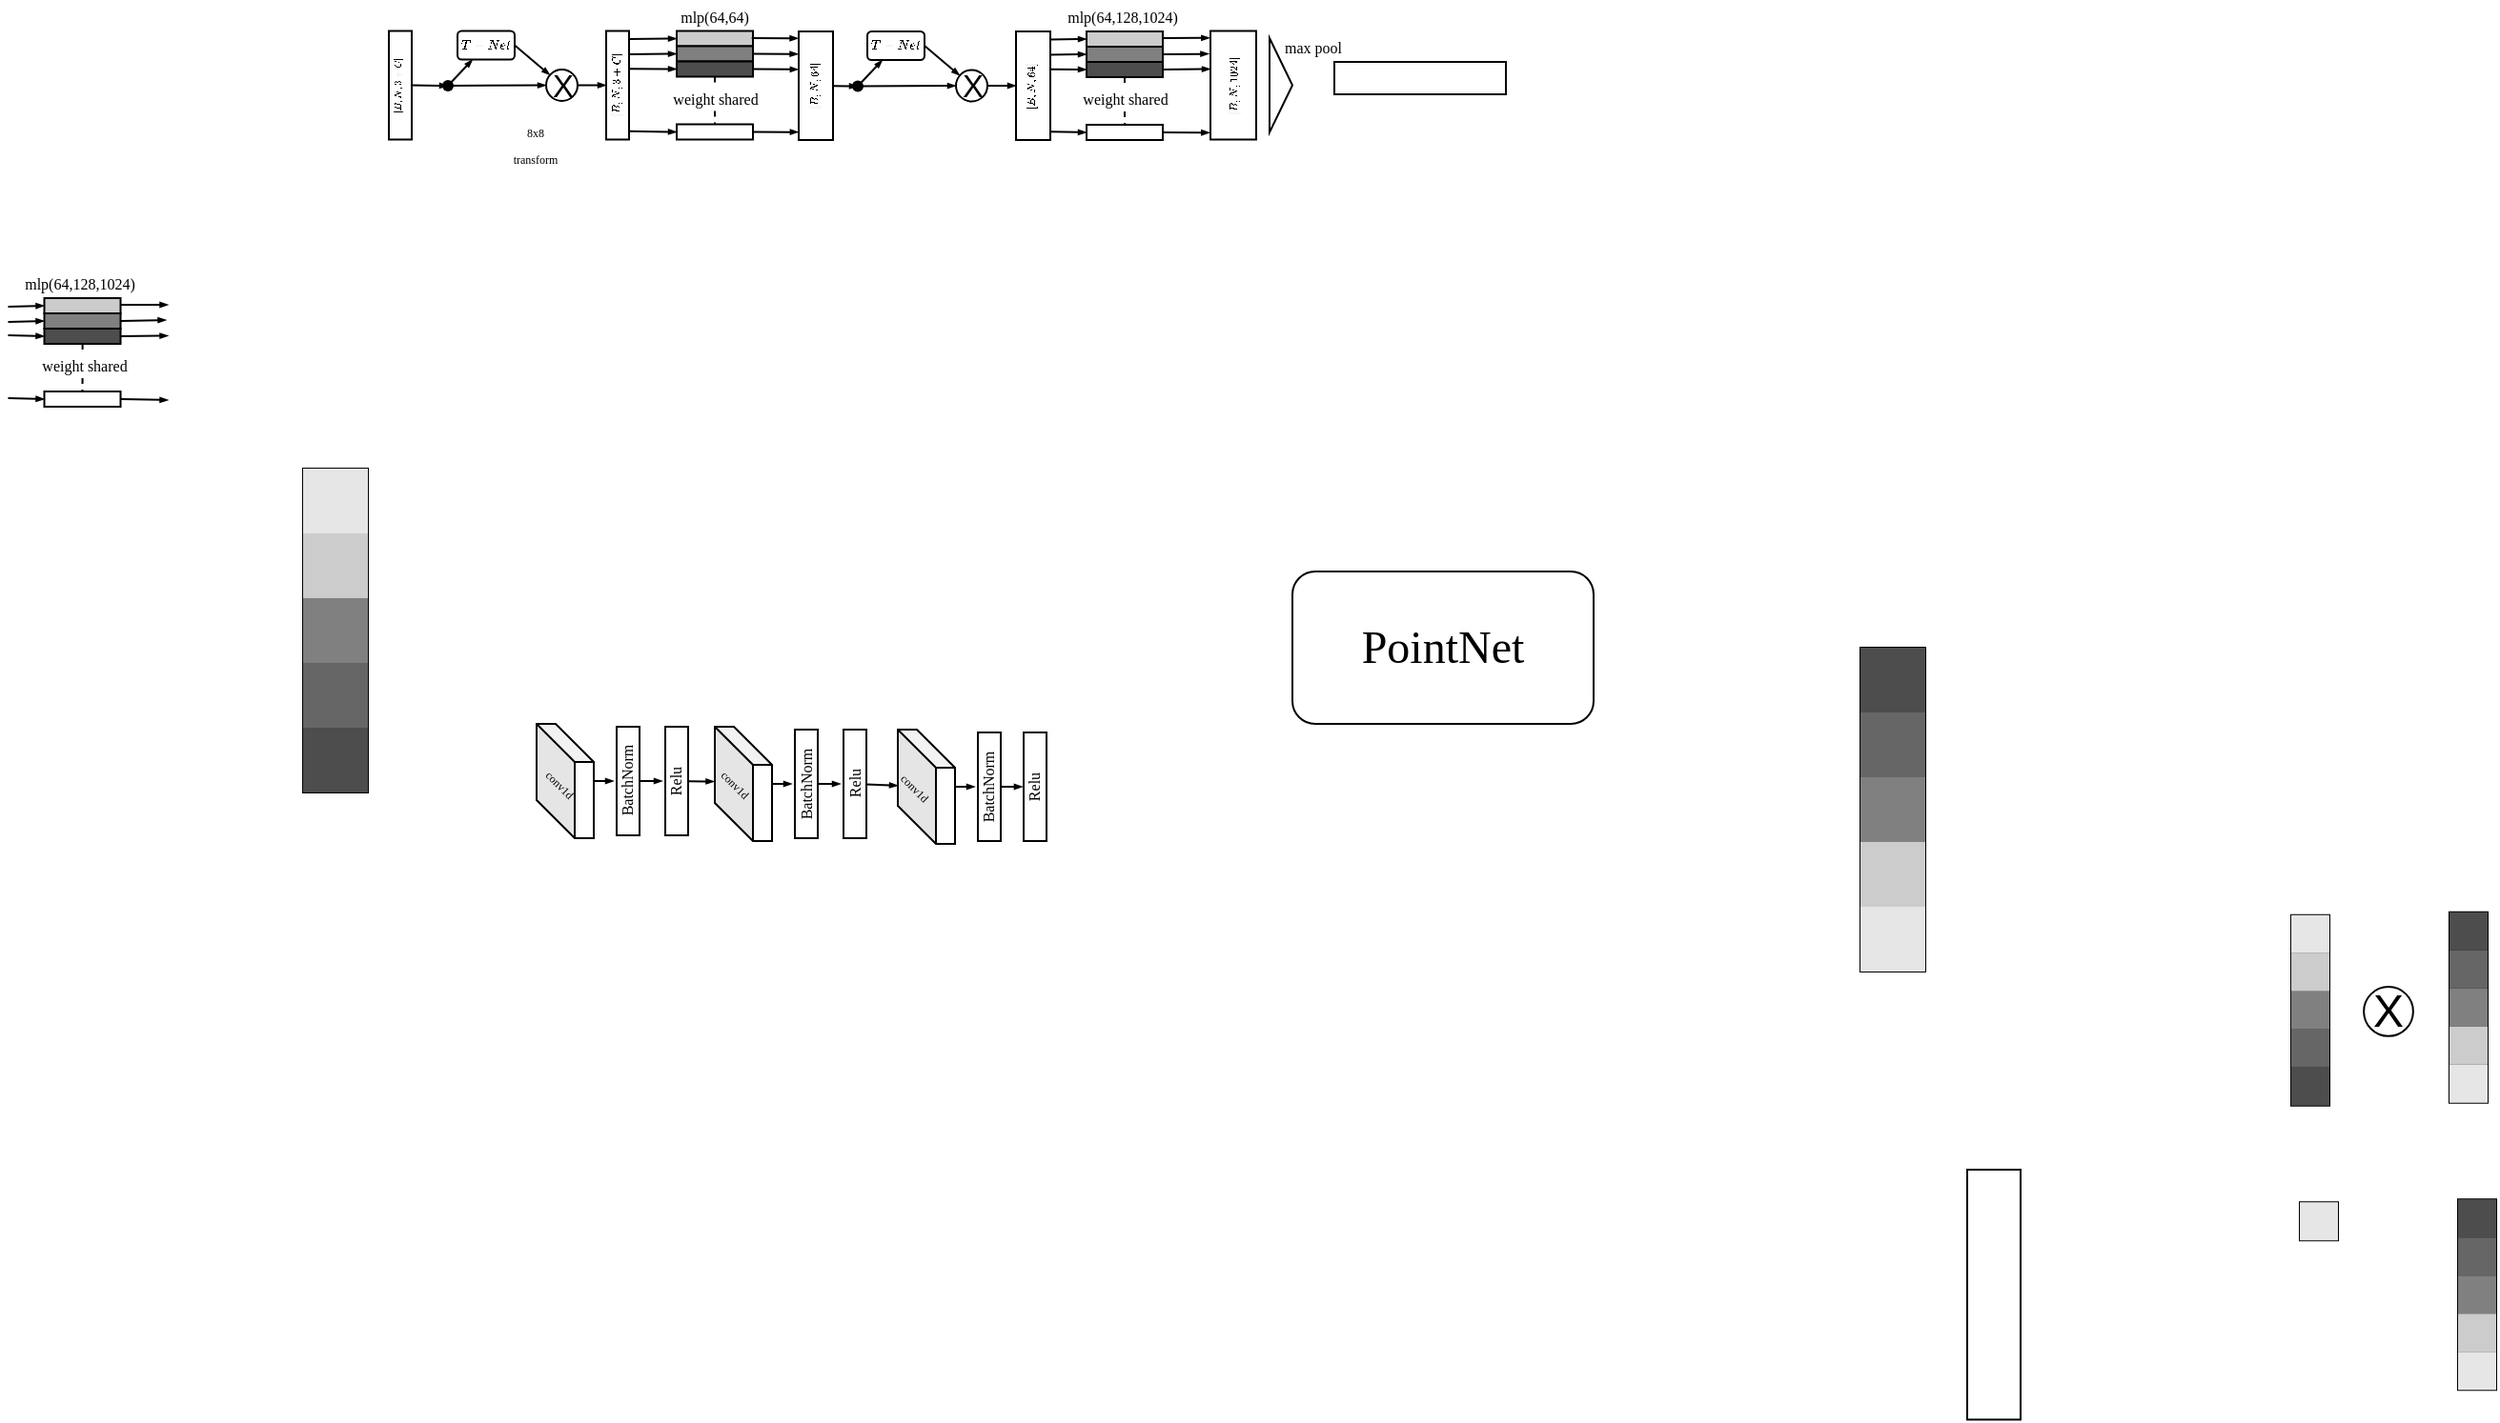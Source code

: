 <mxfile version="21.1.2" type="device">
  <diagram name="第 1 页" id="Cv_yd57s89qARQVj-SqK">
    <mxGraphModel dx="3232" dy="2689" grid="1" gridSize="10" guides="1" tooltips="1" connect="1" arrows="1" fold="1" page="1" pageScale="1" pageWidth="827" pageHeight="1169" math="1" shadow="0">
      <root>
        <mxCell id="0" />
        <mxCell id="1" parent="0" />
        <mxCell id="9nsqkVknTLM4fVqb4sCg-129" style="shape=connector;rounded=0;orthogonalLoop=1;jettySize=auto;html=1;labelBackgroundColor=default;strokeColor=default;strokeWidth=1;fontFamily=Helvetica;fontSize=11;fontColor=default;endArrow=blockThin;endFill=1;entryX=0;entryY=0.5;entryDx=0;entryDy=0;endSize=2;" edge="1" parent="1" source="9nsqkVknTLM4fVqb4sCg-132" target="9nsqkVknTLM4fVqb4sCg-131">
          <mxGeometry relative="1" as="geometry">
            <mxPoint x="-321" y="-535" as="targetPoint" />
          </mxGeometry>
        </mxCell>
        <mxCell id="9nsqkVknTLM4fVqb4sCg-128" value="" style="rounded=0;whiteSpace=wrap;html=1;fontFamily=Helvetica;fontSize=11;fontColor=default;" vertex="1" parent="1">
          <mxGeometry x="-402" y="-563.75" width="12" height="57" as="geometry" />
        </mxCell>
        <mxCell id="9nsqkVknTLM4fVqb4sCg-140" style="shape=connector;rounded=0;orthogonalLoop=1;jettySize=auto;html=1;entryX=0;entryY=0.5;entryDx=0;entryDy=0;labelBackgroundColor=default;strokeColor=default;strokeWidth=1;fontFamily=Helvetica;fontSize=11;fontColor=default;endArrow=blockThin;endFill=1;endSize=2;exitX=1;exitY=0.5;exitDx=0;exitDy=0;" edge="1" parent="1" source="9nsqkVknTLM4fVqb4sCg-131" target="9nsqkVknTLM4fVqb4sCg-138">
          <mxGeometry relative="1" as="geometry">
            <mxPoint x="-301" y="-533.75" as="sourcePoint" />
          </mxGeometry>
        </mxCell>
        <mxCell id="9nsqkVknTLM4fVqb4sCg-131" value="&lt;font style=&quot;font-size: 16.5px;&quot;&gt;X&lt;/font&gt;" style="ellipse;whiteSpace=wrap;html=1;aspect=fixed;fontFamily=Helvetica;fontSize=16;fontColor=default;strokeWidth=1;verticalAlign=middle;" vertex="1" parent="1">
          <mxGeometry x="-319.5" y="-543.5" width="16.5" height="16.5" as="geometry" />
        </mxCell>
        <mxCell id="9nsqkVknTLM4fVqb4sCg-133" value="" style="shape=connector;rounded=0;orthogonalLoop=1;jettySize=auto;html=1;labelBackgroundColor=default;strokeColor=default;strokeWidth=1;fontFamily=Helvetica;fontSize=11;fontColor=default;endArrow=blockThin;endFill=1;entryDx=0;entryDy=0;endSize=2;" edge="1" parent="1" source="9nsqkVknTLM4fVqb4sCg-128" target="9nsqkVknTLM4fVqb4sCg-132">
          <mxGeometry relative="1" as="geometry">
            <mxPoint x="-326" y="-535" as="targetPoint" />
            <mxPoint x="-401" y="-535" as="sourcePoint" />
          </mxGeometry>
        </mxCell>
        <mxCell id="9nsqkVknTLM4fVqb4sCg-134" style="shape=connector;rounded=0;orthogonalLoop=1;jettySize=auto;html=1;labelBackgroundColor=default;strokeColor=default;strokeWidth=1;fontFamily=Helvetica;fontSize=11;fontColor=default;endArrow=blockThin;endFill=1;endSize=2;" edge="1" parent="1" source="9nsqkVknTLM4fVqb4sCg-132" target="9nsqkVknTLM4fVqb4sCg-135">
          <mxGeometry relative="1" as="geometry">
            <mxPoint x="-331" y="-575" as="targetPoint" />
          </mxGeometry>
        </mxCell>
        <mxCell id="9nsqkVknTLM4fVqb4sCg-132" value="" style="shape=waypoint;sketch=0;fillStyle=solid;size=6;pointerEvents=1;points=[];fillColor=none;resizable=0;rotatable=0;perimeter=centerPerimeter;snapToPoint=1;fontFamily=Helvetica;fontSize=11;fontColor=default;" vertex="1" parent="1">
          <mxGeometry x="-381" y="-545" width="20" height="20" as="geometry" />
        </mxCell>
        <mxCell id="9nsqkVknTLM4fVqb4sCg-136" style="shape=connector;rounded=0;orthogonalLoop=1;jettySize=auto;html=1;labelBackgroundColor=default;strokeColor=default;strokeWidth=1;fontFamily=Helvetica;fontSize=11;fontColor=default;endArrow=blockThin;endFill=1;endSize=2;exitX=1;exitY=0.5;exitDx=0;exitDy=0;" edge="1" parent="1" source="9nsqkVknTLM4fVqb4sCg-135" target="9nsqkVknTLM4fVqb4sCg-131">
          <mxGeometry relative="1" as="geometry" />
        </mxCell>
        <mxCell id="9nsqkVknTLM4fVqb4sCg-135" value="&lt;font style=&quot;font-size: 6px;&quot;&gt;$$T-Net$$&lt;/font&gt;" style="rounded=1;whiteSpace=wrap;html=1;fontFamily=Helvetica;fontSize=11;fontColor=default;" vertex="1" parent="1">
          <mxGeometry x="-366" y="-563.75" width="30" height="15" as="geometry" />
        </mxCell>
        <mxCell id="9nsqkVknTLM4fVqb4sCg-137" value="&lt;font style=&quot;font-size: 5px;&quot; face=&quot;Times New Roman&quot;&gt;$$[B,N,3+C]$$&lt;/font&gt;" style="text;html=1;strokeColor=none;fillColor=none;align=center;verticalAlign=middle;whiteSpace=wrap;rounded=0;fontSize=11;fontFamily=Helvetica;fontColor=default;direction=west;rotation=-90;" vertex="1" parent="1">
          <mxGeometry x="-426" y="-541" width="57" height="12" as="geometry" />
        </mxCell>
        <mxCell id="9nsqkVknTLM4fVqb4sCg-138" value="" style="rounded=0;whiteSpace=wrap;html=1;fontFamily=Helvetica;fontSize=11;fontColor=default;" vertex="1" parent="1">
          <mxGeometry x="-288" y="-563.75" width="12" height="57" as="geometry" />
        </mxCell>
        <mxCell id="9nsqkVknTLM4fVqb4sCg-146" style="shape=connector;rounded=0;orthogonalLoop=1;jettySize=auto;html=1;entryX=0;entryY=0.5;entryDx=0;entryDy=0;labelBackgroundColor=default;strokeColor=default;strokeWidth=1;fontFamily=Helvetica;fontSize=11;fontColor=default;endArrow=blockThin;endFill=1;endSize=2;exitX=0.985;exitY=0.075;exitDx=0;exitDy=0;exitPerimeter=0;" edge="1" parent="1" source="9nsqkVknTLM4fVqb4sCg-138" target="9nsqkVknTLM4fVqb4sCg-141">
          <mxGeometry relative="1" as="geometry">
            <mxPoint x="-253.5" y="-564" as="sourcePoint" />
          </mxGeometry>
        </mxCell>
        <mxCell id="9nsqkVknTLM4fVqb4sCg-141" value="" style="rounded=0;whiteSpace=wrap;html=1;fontFamily=Helvetica;fontSize=11;fontColor=default;fillColor=#CCCCCC;" vertex="1" parent="1">
          <mxGeometry x="-251" y="-563.75" width="40" height="8" as="geometry" />
        </mxCell>
        <mxCell id="9nsqkVknTLM4fVqb4sCg-142" value="" style="rounded=0;whiteSpace=wrap;html=1;fontFamily=Helvetica;fontSize=11;fontColor=default;fillColor=#808080;" vertex="1" parent="1">
          <mxGeometry x="-251" y="-555.75" width="40" height="8" as="geometry" />
        </mxCell>
        <mxCell id="9nsqkVknTLM4fVqb4sCg-145" style="edgeStyle=orthogonalEdgeStyle;shape=connector;rounded=0;orthogonalLoop=1;jettySize=auto;html=1;entryX=0.5;entryY=0;entryDx=0;entryDy=0;labelBackgroundColor=default;strokeColor=default;strokeWidth=1;fontFamily=Helvetica;fontSize=11;fontColor=default;endArrow=none;endFill=0;dashed=1;" edge="1" parent="1" source="9nsqkVknTLM4fVqb4sCg-143" target="9nsqkVknTLM4fVqb4sCg-144">
          <mxGeometry relative="1" as="geometry" />
        </mxCell>
        <mxCell id="9nsqkVknTLM4fVqb4sCg-162" value="&lt;font style=&quot;font-size: 8px;&quot; face=&quot;Times New Roman&quot;&gt;weight shared&lt;/font&gt;" style="edgeLabel;html=1;align=center;verticalAlign=middle;resizable=0;points=[];fontSize=11;fontFamily=Helvetica;fontColor=default;" vertex="1" connectable="0" parent="9nsqkVknTLM4fVqb4sCg-145">
          <mxGeometry x="-0.032" relative="1" as="geometry">
            <mxPoint y="-3" as="offset" />
          </mxGeometry>
        </mxCell>
        <mxCell id="9nsqkVknTLM4fVqb4sCg-143" value="" style="rounded=0;whiteSpace=wrap;html=1;fontFamily=Helvetica;fontSize=11;fontColor=default;fillColor=#4D4D4D;" vertex="1" parent="1">
          <mxGeometry x="-251" y="-547.75" width="40" height="8" as="geometry" />
        </mxCell>
        <mxCell id="9nsqkVknTLM4fVqb4sCg-144" value="" style="rounded=0;whiteSpace=wrap;html=1;fontFamily=Helvetica;fontSize=11;fontColor=default;" vertex="1" parent="1">
          <mxGeometry x="-251" y="-514.75" width="40" height="8" as="geometry" />
        </mxCell>
        <mxCell id="9nsqkVknTLM4fVqb4sCg-149" style="shape=connector;rounded=0;orthogonalLoop=1;jettySize=auto;html=1;exitX=0.975;exitY=0.214;exitDx=0;exitDy=0;labelBackgroundColor=default;strokeColor=default;strokeWidth=1;fontFamily=Helvetica;fontSize=11;fontColor=default;endArrow=blockThin;endFill=1;endSize=2;exitPerimeter=0;entryX=0;entryY=0.5;entryDx=0;entryDy=0;" edge="1" parent="1" source="9nsqkVknTLM4fVqb4sCg-138" target="9nsqkVknTLM4fVqb4sCg-142">
          <mxGeometry relative="1" as="geometry">
            <mxPoint x="-253.5" y="-553.85" as="sourcePoint" />
            <mxPoint x="-238.5" y="-553.85" as="targetPoint" />
          </mxGeometry>
        </mxCell>
        <mxCell id="9nsqkVknTLM4fVqb4sCg-150" style="shape=connector;rounded=0;orthogonalLoop=1;jettySize=auto;html=1;exitX=0.984;exitY=0.348;exitDx=0;exitDy=0;labelBackgroundColor=default;strokeColor=default;strokeWidth=1;fontFamily=Helvetica;fontSize=11;fontColor=default;endArrow=blockThin;endFill=1;endSize=2;exitPerimeter=0;entryX=0;entryY=0.5;entryDx=0;entryDy=0;" edge="1" parent="1" source="9nsqkVknTLM4fVqb4sCg-138" target="9nsqkVknTLM4fVqb4sCg-143">
          <mxGeometry relative="1" as="geometry">
            <mxPoint x="-248.5" y="-544" as="sourcePoint" />
            <mxPoint x="-233.5" y="-544" as="targetPoint" />
          </mxGeometry>
        </mxCell>
        <mxCell id="9nsqkVknTLM4fVqb4sCg-151" style="shape=connector;rounded=0;orthogonalLoop=1;jettySize=auto;html=1;labelBackgroundColor=default;strokeColor=default;strokeWidth=1;fontFamily=Helvetica;fontSize=11;fontColor=default;endArrow=blockThin;endFill=1;endSize=2;entryX=0;entryY=0.5;entryDx=0;entryDy=0;exitX=0.984;exitY=0.924;exitDx=0;exitDy=0;exitPerimeter=0;" edge="1" parent="1" source="9nsqkVknTLM4fVqb4sCg-138" target="9nsqkVknTLM4fVqb4sCg-144">
          <mxGeometry relative="1" as="geometry">
            <mxPoint x="-271" y="-511" as="sourcePoint" />
            <mxPoint x="-233.5" y="-507" as="targetPoint" />
          </mxGeometry>
        </mxCell>
        <mxCell id="9nsqkVknTLM4fVqb4sCg-165" value="&lt;font style=&quot;font-size: 5px;&quot;&gt;$$[B,N,3+C]$$&lt;/font&gt;" style="text;html=1;strokeColor=none;fillColor=none;align=center;verticalAlign=middle;whiteSpace=wrap;rounded=0;fontSize=11;fontFamily=Helvetica;fontColor=default;direction=west;rotation=-90;" vertex="1" parent="1">
          <mxGeometry x="-312" y="-541.25" width="57" height="12" as="geometry" />
        </mxCell>
        <mxCell id="9nsqkVknTLM4fVqb4sCg-166" style="shape=connector;rounded=0;orthogonalLoop=1;jettySize=auto;html=1;labelBackgroundColor=default;strokeColor=default;strokeWidth=1;fontFamily=Helvetica;fontSize=11;fontColor=default;endArrow=blockThin;endFill=1;entryX=0;entryY=0.5;entryDx=0;entryDy=0;endSize=2;" edge="1" parent="1" source="9nsqkVknTLM4fVqb4sCg-172" target="9nsqkVknTLM4fVqb4sCg-169">
          <mxGeometry relative="1" as="geometry">
            <mxPoint x="-106" y="-534.75" as="targetPoint" />
          </mxGeometry>
        </mxCell>
        <mxCell id="9nsqkVknTLM4fVqb4sCg-167" value="" style="rounded=0;whiteSpace=wrap;html=1;fontFamily=Helvetica;fontSize=11;fontColor=default;" vertex="1" parent="1">
          <mxGeometry x="-187" y="-563.5" width="18" height="57" as="geometry" />
        </mxCell>
        <mxCell id="9nsqkVknTLM4fVqb4sCg-168" style="shape=connector;rounded=0;orthogonalLoop=1;jettySize=auto;html=1;entryX=0;entryY=0.5;entryDx=0;entryDy=0;labelBackgroundColor=default;strokeColor=default;strokeWidth=1;fontFamily=Helvetica;fontSize=11;fontColor=default;endArrow=blockThin;endFill=1;endSize=2;exitX=1;exitY=0.5;exitDx=0;exitDy=0;" edge="1" parent="1" source="9nsqkVknTLM4fVqb4sCg-169" target="9nsqkVknTLM4fVqb4sCg-176">
          <mxGeometry relative="1" as="geometry">
            <mxPoint x="-86" y="-533.5" as="sourcePoint" />
          </mxGeometry>
        </mxCell>
        <mxCell id="9nsqkVknTLM4fVqb4sCg-169" value="&lt;font style=&quot;font-size: 16.5px;&quot;&gt;X&lt;/font&gt;" style="ellipse;whiteSpace=wrap;html=1;aspect=fixed;fontFamily=Helvetica;fontSize=16;fontColor=default;strokeWidth=1;verticalAlign=middle;" vertex="1" parent="1">
          <mxGeometry x="-104.5" y="-543.25" width="16.5" height="16.5" as="geometry" />
        </mxCell>
        <mxCell id="9nsqkVknTLM4fVqb4sCg-170" value="" style="shape=connector;rounded=0;orthogonalLoop=1;jettySize=auto;html=1;labelBackgroundColor=default;strokeColor=default;strokeWidth=1;fontFamily=Helvetica;fontSize=11;fontColor=default;endArrow=blockThin;endFill=1;entryDx=0;entryDy=0;endSize=2;" edge="1" parent="1" source="9nsqkVknTLM4fVqb4sCg-167" target="9nsqkVknTLM4fVqb4sCg-172">
          <mxGeometry relative="1" as="geometry">
            <mxPoint x="-111" y="-534.75" as="targetPoint" />
            <mxPoint x="-186" y="-534.75" as="sourcePoint" />
          </mxGeometry>
        </mxCell>
        <mxCell id="9nsqkVknTLM4fVqb4sCg-171" style="shape=connector;rounded=0;orthogonalLoop=1;jettySize=auto;html=1;labelBackgroundColor=default;strokeColor=default;strokeWidth=1;fontFamily=Helvetica;fontSize=11;fontColor=default;endArrow=blockThin;endFill=1;endSize=2;" edge="1" parent="1" source="9nsqkVknTLM4fVqb4sCg-172" target="9nsqkVknTLM4fVqb4sCg-174">
          <mxGeometry relative="1" as="geometry">
            <mxPoint x="-116" y="-574.75" as="targetPoint" />
          </mxGeometry>
        </mxCell>
        <mxCell id="9nsqkVknTLM4fVqb4sCg-172" value="" style="shape=waypoint;sketch=0;fillStyle=solid;size=6;pointerEvents=1;points=[];fillColor=none;resizable=0;rotatable=0;perimeter=centerPerimeter;snapToPoint=1;fontFamily=Helvetica;fontSize=11;fontColor=default;" vertex="1" parent="1">
          <mxGeometry x="-166" y="-544.75" width="20" height="20" as="geometry" />
        </mxCell>
        <mxCell id="9nsqkVknTLM4fVqb4sCg-173" style="shape=connector;rounded=0;orthogonalLoop=1;jettySize=auto;html=1;labelBackgroundColor=default;strokeColor=default;strokeWidth=1;fontFamily=Helvetica;fontSize=11;fontColor=default;endArrow=blockThin;endFill=1;endSize=2;exitX=1;exitY=0.5;exitDx=0;exitDy=0;" edge="1" parent="1" source="9nsqkVknTLM4fVqb4sCg-174" target="9nsqkVknTLM4fVqb4sCg-169">
          <mxGeometry relative="1" as="geometry" />
        </mxCell>
        <mxCell id="9nsqkVknTLM4fVqb4sCg-174" value="&lt;font style=&quot;font-size: 6px;&quot;&gt;$$T-Net$$&lt;/font&gt;" style="rounded=1;whiteSpace=wrap;html=1;fontFamily=Helvetica;fontSize=11;fontColor=default;" vertex="1" parent="1">
          <mxGeometry x="-151" y="-563.5" width="30" height="15" as="geometry" />
        </mxCell>
        <mxCell id="9nsqkVknTLM4fVqb4sCg-175" value="&lt;font style=&quot;font-size: 5px;&quot;&gt;$$[B,N,64]$$&lt;/font&gt;" style="text;html=1;strokeColor=none;fillColor=none;align=center;verticalAlign=middle;whiteSpace=wrap;rounded=0;fontSize=11;fontFamily=Helvetica;fontColor=default;direction=west;rotation=-90;" vertex="1" parent="1">
          <mxGeometry x="-208" y="-541.25" width="57" height="12" as="geometry" />
        </mxCell>
        <mxCell id="9nsqkVknTLM4fVqb4sCg-176" value="" style="rounded=0;whiteSpace=wrap;html=1;fontFamily=Helvetica;fontSize=11;fontColor=default;" vertex="1" parent="1">
          <mxGeometry x="-73" y="-563.5" width="18" height="57" as="geometry" />
        </mxCell>
        <mxCell id="9nsqkVknTLM4fVqb4sCg-177" style="shape=connector;rounded=0;orthogonalLoop=1;jettySize=auto;html=1;entryX=0;entryY=0.5;entryDx=0;entryDy=0;labelBackgroundColor=default;strokeColor=default;strokeWidth=1;fontFamily=Helvetica;fontSize=11;fontColor=default;endArrow=blockThin;endFill=1;endSize=2;exitX=0.985;exitY=0.075;exitDx=0;exitDy=0;exitPerimeter=0;" edge="1" parent="1" source="9nsqkVknTLM4fVqb4sCg-176" target="9nsqkVknTLM4fVqb4sCg-178">
          <mxGeometry relative="1" as="geometry">
            <mxPoint x="-38.5" y="-563.75" as="sourcePoint" />
          </mxGeometry>
        </mxCell>
        <mxCell id="9nsqkVknTLM4fVqb4sCg-178" value="" style="rounded=0;whiteSpace=wrap;html=1;fontFamily=Helvetica;fontSize=11;fontColor=default;fillColor=#CCCCCC;" vertex="1" parent="1">
          <mxGeometry x="-36" y="-563.5" width="40" height="8" as="geometry" />
        </mxCell>
        <mxCell id="9nsqkVknTLM4fVqb4sCg-179" value="" style="rounded=0;whiteSpace=wrap;html=1;fontFamily=Helvetica;fontSize=11;fontColor=default;fillColor=#808080;" vertex="1" parent="1">
          <mxGeometry x="-36" y="-555.5" width="40" height="8" as="geometry" />
        </mxCell>
        <mxCell id="9nsqkVknTLM4fVqb4sCg-180" style="edgeStyle=orthogonalEdgeStyle;shape=connector;rounded=0;orthogonalLoop=1;jettySize=auto;html=1;entryX=0.5;entryY=0;entryDx=0;entryDy=0;labelBackgroundColor=default;strokeColor=default;strokeWidth=1;fontFamily=Helvetica;fontSize=11;fontColor=default;endArrow=none;endFill=0;dashed=1;" edge="1" parent="1" source="9nsqkVknTLM4fVqb4sCg-182" target="9nsqkVknTLM4fVqb4sCg-183">
          <mxGeometry relative="1" as="geometry" />
        </mxCell>
        <mxCell id="9nsqkVknTLM4fVqb4sCg-181" value="&lt;font style=&quot;font-size: 8px;&quot; face=&quot;Times New Roman&quot;&gt;weight shared&lt;/font&gt;" style="edgeLabel;html=1;align=center;verticalAlign=middle;resizable=0;points=[];fontSize=11;fontFamily=Helvetica;fontColor=default;" vertex="1" connectable="0" parent="9nsqkVknTLM4fVqb4sCg-180">
          <mxGeometry x="-0.032" relative="1" as="geometry">
            <mxPoint y="-3" as="offset" />
          </mxGeometry>
        </mxCell>
        <mxCell id="9nsqkVknTLM4fVqb4sCg-182" value="" style="rounded=0;whiteSpace=wrap;html=1;fontFamily=Helvetica;fontSize=11;fontColor=default;fillColor=#4D4D4D;" vertex="1" parent="1">
          <mxGeometry x="-36" y="-547.5" width="40" height="8" as="geometry" />
        </mxCell>
        <mxCell id="9nsqkVknTLM4fVqb4sCg-183" value="" style="rounded=0;whiteSpace=wrap;html=1;fontFamily=Helvetica;fontSize=11;fontColor=default;" vertex="1" parent="1">
          <mxGeometry x="-36" y="-514.5" width="40" height="8" as="geometry" />
        </mxCell>
        <mxCell id="9nsqkVknTLM4fVqb4sCg-184" style="shape=connector;rounded=0;orthogonalLoop=1;jettySize=auto;html=1;exitX=0.975;exitY=0.214;exitDx=0;exitDy=0;labelBackgroundColor=default;strokeColor=default;strokeWidth=1;fontFamily=Helvetica;fontSize=11;fontColor=default;endArrow=blockThin;endFill=1;endSize=2;exitPerimeter=0;entryX=0;entryY=0.5;entryDx=0;entryDy=0;" edge="1" parent="1" source="9nsqkVknTLM4fVqb4sCg-176" target="9nsqkVknTLM4fVqb4sCg-179">
          <mxGeometry relative="1" as="geometry">
            <mxPoint x="-38.5" y="-553.6" as="sourcePoint" />
            <mxPoint x="-23.5" y="-553.6" as="targetPoint" />
          </mxGeometry>
        </mxCell>
        <mxCell id="9nsqkVknTLM4fVqb4sCg-185" style="shape=connector;rounded=0;orthogonalLoop=1;jettySize=auto;html=1;exitX=0.984;exitY=0.348;exitDx=0;exitDy=0;labelBackgroundColor=default;strokeColor=default;strokeWidth=1;fontFamily=Helvetica;fontSize=11;fontColor=default;endArrow=blockThin;endFill=1;endSize=2;exitPerimeter=0;entryX=0;entryY=0.5;entryDx=0;entryDy=0;" edge="1" parent="1" source="9nsqkVknTLM4fVqb4sCg-176" target="9nsqkVknTLM4fVqb4sCg-182">
          <mxGeometry relative="1" as="geometry">
            <mxPoint x="-33.5" y="-543.75" as="sourcePoint" />
            <mxPoint x="-18.5" y="-543.75" as="targetPoint" />
          </mxGeometry>
        </mxCell>
        <mxCell id="9nsqkVknTLM4fVqb4sCg-186" style="shape=connector;rounded=0;orthogonalLoop=1;jettySize=auto;html=1;labelBackgroundColor=default;strokeColor=default;strokeWidth=1;fontFamily=Helvetica;fontSize=11;fontColor=default;endArrow=blockThin;endFill=1;endSize=2;entryX=0;entryY=0.5;entryDx=0;entryDy=0;exitX=0.984;exitY=0.924;exitDx=0;exitDy=0;exitPerimeter=0;" edge="1" parent="1" source="9nsqkVknTLM4fVqb4sCg-176" target="9nsqkVknTLM4fVqb4sCg-183">
          <mxGeometry relative="1" as="geometry">
            <mxPoint x="-56" y="-510.75" as="sourcePoint" />
            <mxPoint x="-18.5" y="-506.75" as="targetPoint" />
          </mxGeometry>
        </mxCell>
        <mxCell id="9nsqkVknTLM4fVqb4sCg-187" value="&lt;font style=&quot;font-size: 5px;&quot;&gt;$$[B,N,64]$$&lt;/font&gt;" style="text;html=1;strokeColor=none;fillColor=none;align=center;verticalAlign=middle;whiteSpace=wrap;rounded=0;fontSize=11;fontFamily=Helvetica;fontColor=default;direction=west;rotation=-90;" vertex="1" parent="1">
          <mxGeometry x="-94" y="-541" width="57" height="12" as="geometry" />
        </mxCell>
        <mxCell id="9nsqkVknTLM4fVqb4sCg-188" style="shape=connector;rounded=0;orthogonalLoop=1;jettySize=auto;html=1;labelBackgroundColor=default;strokeColor=default;strokeWidth=1;fontFamily=Helvetica;fontSize=11;fontColor=default;endArrow=blockThin;endFill=1;endSize=2;exitX=0.984;exitY=0.474;exitDx=0;exitDy=0;exitPerimeter=0;entryX=-0.014;entryY=0.064;entryDx=0;entryDy=0;entryPerimeter=0;" edge="1" parent="1" source="9nsqkVknTLM4fVqb4sCg-141" target="9nsqkVknTLM4fVqb4sCg-167">
          <mxGeometry relative="1" as="geometry">
            <mxPoint x="-211" y="-559.89" as="sourcePoint" />
            <mxPoint x="-186" y="-559.75" as="targetPoint" />
          </mxGeometry>
        </mxCell>
        <mxCell id="9nsqkVknTLM4fVqb4sCg-189" style="shape=connector;rounded=0;orthogonalLoop=1;jettySize=auto;html=1;exitX=1;exitY=0.5;exitDx=0;exitDy=0;labelBackgroundColor=default;strokeColor=default;strokeWidth=1;fontFamily=Helvetica;fontSize=11;fontColor=default;endArrow=blockThin;endFill=1;endSize=2;entryX=-0.014;entryY=0.208;entryDx=0;entryDy=0;entryPerimeter=0;" edge="1" parent="1" source="9nsqkVknTLM4fVqb4sCg-142" target="9nsqkVknTLM4fVqb4sCg-167">
          <mxGeometry relative="1" as="geometry">
            <mxPoint x="-211" y="-551.89" as="sourcePoint" />
            <mxPoint x="-186" y="-551.89" as="targetPoint" />
          </mxGeometry>
        </mxCell>
        <mxCell id="9nsqkVknTLM4fVqb4sCg-190" style="shape=connector;rounded=0;orthogonalLoop=1;jettySize=auto;html=1;exitX=1;exitY=0.5;exitDx=0;exitDy=0;labelBackgroundColor=default;strokeColor=default;strokeWidth=1;fontFamily=Helvetica;fontSize=11;fontColor=default;endArrow=blockThin;endFill=1;endSize=2;entryX=-0.005;entryY=0.35;entryDx=0;entryDy=0;entryPerimeter=0;" edge="1" parent="1" source="9nsqkVknTLM4fVqb4sCg-143" target="9nsqkVknTLM4fVqb4sCg-167">
          <mxGeometry relative="1" as="geometry">
            <mxPoint x="-211" y="-543.82" as="sourcePoint" />
            <mxPoint x="-191" y="-543.68" as="targetPoint" />
          </mxGeometry>
        </mxCell>
        <mxCell id="9nsqkVknTLM4fVqb4sCg-191" style="shape=connector;rounded=0;orthogonalLoop=1;jettySize=auto;html=1;labelBackgroundColor=default;strokeColor=default;strokeWidth=1;fontFamily=Helvetica;fontSize=11;fontColor=default;endArrow=blockThin;endFill=1;endSize=2;entryX=-0.004;entryY=0.927;entryDx=0;entryDy=0;entryPerimeter=0;" edge="1" parent="1" target="9nsqkVknTLM4fVqb4sCg-167">
          <mxGeometry relative="1" as="geometry">
            <mxPoint x="-211" y="-510.75" as="sourcePoint" />
            <mxPoint x="-191" y="-510.75" as="targetPoint" />
          </mxGeometry>
        </mxCell>
        <mxCell id="9nsqkVknTLM4fVqb4sCg-213" value="" style="rounded=0;whiteSpace=wrap;html=1;fontFamily=Helvetica;fontSize=11;fontColor=default;" vertex="1" parent="1">
          <mxGeometry x="29" y="-563.75" width="24" height="57" as="geometry" />
        </mxCell>
        <mxCell id="9nsqkVknTLM4fVqb4sCg-215" value="&lt;font style=&quot;font-size: 5px;&quot;&gt;$$[B,N,1024]$$&lt;/font&gt;" style="text;html=1;strokeColor=none;fillColor=none;align=center;verticalAlign=middle;whiteSpace=wrap;rounded=0;fontSize=11;fontFamily=Helvetica;fontColor=default;direction=west;rotation=-90;" vertex="1" parent="1">
          <mxGeometry x="12.5" y="-540.75" width="57" height="12" as="geometry" />
        </mxCell>
        <mxCell id="9nsqkVknTLM4fVqb4sCg-216" style="shape=connector;rounded=0;orthogonalLoop=1;jettySize=auto;html=1;labelBackgroundColor=default;strokeColor=default;strokeWidth=1;fontFamily=Helvetica;fontSize=11;fontColor=default;endArrow=blockThin;endFill=1;endSize=2;exitX=0.984;exitY=0.474;exitDx=0;exitDy=0;exitPerimeter=0;entryX=-0.014;entryY=0.064;entryDx=0;entryDy=0;entryPerimeter=0;" edge="1" parent="1" target="9nsqkVknTLM4fVqb4sCg-213">
          <mxGeometry relative="1" as="geometry">
            <mxPoint x="4" y="-560" as="sourcePoint" />
            <mxPoint x="30" y="-560" as="targetPoint" />
          </mxGeometry>
        </mxCell>
        <mxCell id="9nsqkVknTLM4fVqb4sCg-217" style="shape=connector;rounded=0;orthogonalLoop=1;jettySize=auto;html=1;exitX=1;exitY=0.5;exitDx=0;exitDy=0;labelBackgroundColor=default;strokeColor=default;strokeWidth=1;fontFamily=Helvetica;fontSize=11;fontColor=default;endArrow=blockThin;endFill=1;endSize=2;entryX=-0.033;entryY=0.211;entryDx=0;entryDy=0;entryPerimeter=0;" edge="1" parent="1" target="9nsqkVknTLM4fVqb4sCg-213" source="9nsqkVknTLM4fVqb4sCg-179">
          <mxGeometry relative="1" as="geometry">
            <mxPoint x="5" y="-552" as="sourcePoint" />
            <mxPoint x="30" y="-552.14" as="targetPoint" />
          </mxGeometry>
        </mxCell>
        <mxCell id="9nsqkVknTLM4fVqb4sCg-218" style="shape=connector;rounded=0;orthogonalLoop=1;jettySize=auto;html=1;exitX=1;exitY=0.5;exitDx=0;exitDy=0;labelBackgroundColor=default;strokeColor=default;strokeWidth=1;fontFamily=Helvetica;fontSize=11;fontColor=default;endArrow=blockThin;endFill=1;endSize=2;" edge="1" parent="1" source="9nsqkVknTLM4fVqb4sCg-182">
          <mxGeometry relative="1" as="geometry">
            <mxPoint x="5" y="-544" as="sourcePoint" />
            <mxPoint x="29" y="-543.75" as="targetPoint" />
          </mxGeometry>
        </mxCell>
        <mxCell id="9nsqkVknTLM4fVqb4sCg-219" style="shape=connector;rounded=0;orthogonalLoop=1;jettySize=auto;html=1;labelBackgroundColor=default;strokeColor=default;strokeWidth=1;fontFamily=Helvetica;fontSize=11;fontColor=default;endArrow=blockThin;endFill=1;endSize=2;entryX=-0.016;entryY=0.937;entryDx=0;entryDy=0;entryPerimeter=0;exitX=1;exitY=0.5;exitDx=0;exitDy=0;" edge="1" parent="1" target="9nsqkVknTLM4fVqb4sCg-213" source="9nsqkVknTLM4fVqb4sCg-183">
          <mxGeometry relative="1" as="geometry">
            <mxPoint x="5" y="-511" as="sourcePoint" />
            <mxPoint x="25" y="-511" as="targetPoint" />
          </mxGeometry>
        </mxCell>
        <mxCell id="9nsqkVknTLM4fVqb4sCg-220" value="" style="triangle;whiteSpace=wrap;html=1;fontFamily=Helvetica;fontSize=11;fontColor=default;" vertex="1" parent="1">
          <mxGeometry x="60" y="-560" width="12" height="49.5" as="geometry" />
        </mxCell>
        <mxCell id="9nsqkVknTLM4fVqb4sCg-238" style="edgeStyle=none;shape=connector;rounded=0;orthogonalLoop=1;jettySize=auto;html=1;entryX=0.5;entryY=1;entryDx=0;entryDy=0;labelBackgroundColor=default;strokeColor=default;strokeWidth=1;fontFamily=Helvetica;fontSize=11;fontColor=default;endArrow=blockThin;endFill=1;endSize=2;" edge="1" parent="1" source="9nsqkVknTLM4fVqb4sCg-228" target="9nsqkVknTLM4fVqb4sCg-232">
          <mxGeometry relative="1" as="geometry" />
        </mxCell>
        <mxCell id="9nsqkVknTLM4fVqb4sCg-228" value="" style="shape=cube;whiteSpace=wrap;html=1;boundedLbl=1;backgroundOutline=1;darkOpacity=0.05;darkOpacity2=0.1;fontFamily=Helvetica;fontSize=11;fontColor=default;direction=east;" vertex="1" parent="1">
          <mxGeometry x="-324.5" y="-200" width="30" height="60" as="geometry" />
        </mxCell>
        <mxCell id="9nsqkVknTLM4fVqb4sCg-239" style="edgeStyle=none;shape=connector;rounded=0;orthogonalLoop=1;jettySize=auto;html=1;entryX=0.5;entryY=1;entryDx=0;entryDy=0;labelBackgroundColor=default;strokeColor=default;strokeWidth=1;fontFamily=Helvetica;fontSize=11;fontColor=default;endArrow=blockThin;endFill=1;endSize=2;" edge="1" parent="1" source="9nsqkVknTLM4fVqb4sCg-231" target="9nsqkVknTLM4fVqb4sCg-236">
          <mxGeometry relative="1" as="geometry" />
        </mxCell>
        <mxCell id="9nsqkVknTLM4fVqb4sCg-231" value="" style="rounded=0;whiteSpace=wrap;html=1;fontFamily=Helvetica;fontSize=11;fontColor=default;" vertex="1" parent="1">
          <mxGeometry x="-282.5" y="-198.5" width="12" height="57" as="geometry" />
        </mxCell>
        <mxCell id="9nsqkVknTLM4fVqb4sCg-232" value="&lt;font style=&quot;font-size: 8px;&quot; face=&quot;Times New Roman&quot;&gt;BatchNorm&lt;/font&gt;" style="text;html=1;strokeColor=none;fillColor=none;align=center;verticalAlign=middle;whiteSpace=wrap;rounded=0;fontSize=11;fontFamily=Helvetica;fontColor=default;direction=west;rotation=-90;" vertex="1" parent="1">
          <mxGeometry x="-306.5" y="-176" width="57" height="12" as="geometry" />
        </mxCell>
        <mxCell id="9nsqkVknTLM4fVqb4sCg-255" style="edgeStyle=none;shape=connector;rounded=0;orthogonalLoop=1;jettySize=auto;html=1;entryX=-0.009;entryY=0.479;entryDx=0;entryDy=0;entryPerimeter=0;labelBackgroundColor=default;strokeColor=default;strokeWidth=1;fontFamily=Helvetica;fontSize=11;fontColor=default;endArrow=blockThin;endFill=1;endSize=2;" edge="1" parent="1" source="9nsqkVknTLM4fVqb4sCg-235" target="9nsqkVknTLM4fVqb4sCg-241">
          <mxGeometry relative="1" as="geometry" />
        </mxCell>
        <mxCell id="9nsqkVknTLM4fVqb4sCg-235" value="" style="rounded=0;whiteSpace=wrap;html=1;fontFamily=Helvetica;fontSize=11;fontColor=default;" vertex="1" parent="1">
          <mxGeometry x="-257" y="-198.5" width="12" height="57" as="geometry" />
        </mxCell>
        <mxCell id="9nsqkVknTLM4fVqb4sCg-236" value="&lt;font style=&quot;font-size: 8px;&quot; face=&quot;Times New Roman&quot;&gt;Relu&lt;/font&gt;" style="text;html=1;strokeColor=none;fillColor=none;align=center;verticalAlign=middle;whiteSpace=wrap;rounded=0;fontSize=11;fontFamily=Helvetica;fontColor=default;direction=west;rotation=-90;" vertex="1" parent="1">
          <mxGeometry x="-281" y="-176" width="57" height="12" as="geometry" />
        </mxCell>
        <mxCell id="9nsqkVknTLM4fVqb4sCg-240" style="edgeStyle=none;shape=connector;rounded=0;orthogonalLoop=1;jettySize=auto;html=1;entryX=0.5;entryY=1;entryDx=0;entryDy=0;labelBackgroundColor=default;strokeColor=default;strokeWidth=1;fontFamily=Helvetica;fontSize=11;fontColor=default;endArrow=blockThin;endFill=1;endSize=2;" edge="1" parent="1" source="9nsqkVknTLM4fVqb4sCg-241" target="9nsqkVknTLM4fVqb4sCg-244">
          <mxGeometry relative="1" as="geometry" />
        </mxCell>
        <mxCell id="9nsqkVknTLM4fVqb4sCg-241" value="" style="shape=cube;whiteSpace=wrap;html=1;boundedLbl=1;backgroundOutline=1;darkOpacity=0.05;darkOpacity2=0.1;fontFamily=Helvetica;fontSize=11;fontColor=default;direction=east;" vertex="1" parent="1">
          <mxGeometry x="-231" y="-198.5" width="30" height="60" as="geometry" />
        </mxCell>
        <mxCell id="9nsqkVknTLM4fVqb4sCg-242" style="edgeStyle=none;shape=connector;rounded=0;orthogonalLoop=1;jettySize=auto;html=1;entryX=0.5;entryY=1;entryDx=0;entryDy=0;labelBackgroundColor=default;strokeColor=default;strokeWidth=1;fontFamily=Helvetica;fontSize=11;fontColor=default;endArrow=blockThin;endFill=1;endSize=2;" edge="1" parent="1" source="9nsqkVknTLM4fVqb4sCg-243" target="9nsqkVknTLM4fVqb4sCg-246">
          <mxGeometry relative="1" as="geometry" />
        </mxCell>
        <mxCell id="9nsqkVknTLM4fVqb4sCg-243" value="" style="rounded=0;whiteSpace=wrap;html=1;fontFamily=Helvetica;fontSize=11;fontColor=default;" vertex="1" parent="1">
          <mxGeometry x="-189" y="-197" width="12" height="57" as="geometry" />
        </mxCell>
        <mxCell id="9nsqkVknTLM4fVqb4sCg-244" value="&lt;font style=&quot;font-size: 8px;&quot; face=&quot;Times New Roman&quot;&gt;BatchNorm&lt;/font&gt;" style="text;html=1;strokeColor=none;fillColor=none;align=center;verticalAlign=middle;whiteSpace=wrap;rounded=0;fontSize=11;fontFamily=Helvetica;fontColor=default;direction=west;rotation=-90;" vertex="1" parent="1">
          <mxGeometry x="-213" y="-174.5" width="57" height="12" as="geometry" />
        </mxCell>
        <mxCell id="9nsqkVknTLM4fVqb4sCg-256" style="edgeStyle=none;shape=connector;rounded=0;orthogonalLoop=1;jettySize=auto;html=1;labelBackgroundColor=default;strokeColor=default;strokeWidth=1;fontFamily=Helvetica;fontSize=11;fontColor=default;endArrow=blockThin;endFill=1;endSize=2;" edge="1" parent="1" source="9nsqkVknTLM4fVqb4sCg-245" target="9nsqkVknTLM4fVqb4sCg-248">
          <mxGeometry relative="1" as="geometry" />
        </mxCell>
        <mxCell id="9nsqkVknTLM4fVqb4sCg-245" value="" style="rounded=0;whiteSpace=wrap;html=1;fontFamily=Helvetica;fontSize=11;fontColor=default;" vertex="1" parent="1">
          <mxGeometry x="-163.5" y="-197" width="12" height="57" as="geometry" />
        </mxCell>
        <mxCell id="9nsqkVknTLM4fVqb4sCg-246" value="&lt;font style=&quot;font-size: 8px;&quot; face=&quot;Times New Roman&quot;&gt;Relu&lt;/font&gt;" style="text;html=1;strokeColor=none;fillColor=none;align=center;verticalAlign=middle;whiteSpace=wrap;rounded=0;fontSize=11;fontFamily=Helvetica;fontColor=default;direction=west;rotation=-90;" vertex="1" parent="1">
          <mxGeometry x="-187.5" y="-174.5" width="57" height="12" as="geometry" />
        </mxCell>
        <mxCell id="9nsqkVknTLM4fVqb4sCg-247" style="edgeStyle=none;shape=connector;rounded=0;orthogonalLoop=1;jettySize=auto;html=1;entryX=0.5;entryY=1;entryDx=0;entryDy=0;labelBackgroundColor=default;strokeColor=default;strokeWidth=1;fontFamily=Helvetica;fontSize=11;fontColor=default;endArrow=blockThin;endFill=1;endSize=2;" edge="1" parent="1" source="9nsqkVknTLM4fVqb4sCg-248" target="9nsqkVknTLM4fVqb4sCg-251">
          <mxGeometry relative="1" as="geometry" />
        </mxCell>
        <mxCell id="9nsqkVknTLM4fVqb4sCg-248" value="" style="shape=cube;whiteSpace=wrap;html=1;boundedLbl=1;backgroundOutline=1;darkOpacity=0.05;darkOpacity2=0.1;fontFamily=Helvetica;fontSize=11;fontColor=default;direction=east;" vertex="1" parent="1">
          <mxGeometry x="-135" y="-197" width="30" height="60" as="geometry" />
        </mxCell>
        <mxCell id="9nsqkVknTLM4fVqb4sCg-250" value="" style="rounded=0;whiteSpace=wrap;html=1;fontFamily=Helvetica;fontSize=11;fontColor=default;" vertex="1" parent="1">
          <mxGeometry x="-93" y="-195.5" width="12" height="57" as="geometry" />
        </mxCell>
        <mxCell id="9nsqkVknTLM4fVqb4sCg-320" style="edgeStyle=none;shape=connector;rounded=0;orthogonalLoop=1;jettySize=auto;html=1;entryX=0.5;entryY=0.921;entryDx=0;entryDy=0;labelBackgroundColor=default;strokeColor=default;strokeWidth=1;fontFamily=Helvetica;fontSize=11;fontColor=default;endArrow=blockThin;endFill=1;endSize=2;entryPerimeter=0;exitX=1;exitY=0.5;exitDx=0;exitDy=0;" edge="1" parent="1" source="9nsqkVknTLM4fVqb4sCg-250" target="9nsqkVknTLM4fVqb4sCg-319">
          <mxGeometry relative="1" as="geometry">
            <mxPoint x="-80" y="-167" as="sourcePoint" />
          </mxGeometry>
        </mxCell>
        <mxCell id="9nsqkVknTLM4fVqb4sCg-251" value="&lt;font style=&quot;font-size: 8px;&quot; face=&quot;Times New Roman&quot;&gt;BatchNorm&lt;/font&gt;" style="text;html=1;strokeColor=none;fillColor=none;align=center;verticalAlign=middle;whiteSpace=wrap;rounded=0;fontSize=11;fontFamily=Helvetica;fontColor=default;direction=west;rotation=-90;" vertex="1" parent="1">
          <mxGeometry x="-117" y="-173" width="57" height="12" as="geometry" />
        </mxCell>
        <mxCell id="9nsqkVknTLM4fVqb4sCg-257" value="conv1d" style="text;html=1;strokeColor=none;fillColor=none;align=center;verticalAlign=middle;whiteSpace=wrap;rounded=0;fontSize=6;fontFamily=Times New Roman;fontColor=default;rotation=45;" vertex="1" parent="1">
          <mxGeometry x="-342.5" y="-183.5" width="60" height="30" as="geometry" />
        </mxCell>
        <mxCell id="9nsqkVknTLM4fVqb4sCg-258" value="conv1d" style="text;html=1;strokeColor=none;fillColor=none;align=center;verticalAlign=middle;whiteSpace=wrap;rounded=0;fontSize=6;fontFamily=Times New Roman;fontColor=default;rotation=45;" vertex="1" parent="1">
          <mxGeometry x="-250.5" y="-183.5" width="60" height="30" as="geometry" />
        </mxCell>
        <mxCell id="9nsqkVknTLM4fVqb4sCg-259" value="conv1d" style="text;html=1;strokeColor=none;fillColor=none;align=center;verticalAlign=middle;whiteSpace=wrap;rounded=0;fontSize=6;fontFamily=Times New Roman;fontColor=default;rotation=45;" vertex="1" parent="1">
          <mxGeometry x="-156" y="-181.25" width="60" height="30" as="geometry" />
        </mxCell>
        <mxCell id="9nsqkVknTLM4fVqb4sCg-263" value="&lt;font style=&quot;font-size: 24px;&quot; face=&quot;Times New Roman&quot;&gt;PointNet&lt;/font&gt;" style="rounded=1;whiteSpace=wrap;html=1;fontFamily=Helvetica;fontSize=11;fontColor=default;" vertex="1" parent="1">
          <mxGeometry x="72" y="-280" width="158" height="80" as="geometry" />
        </mxCell>
        <mxCell id="9nsqkVknTLM4fVqb4sCg-313" value="&lt;font style=&quot;font-size: 6px;&quot; face=&quot;Times New Roman&quot;&gt;8x8&lt;br&gt;transform&lt;/font&gt;" style="text;html=1;strokeColor=none;fillColor=none;align=center;verticalAlign=middle;whiteSpace=wrap;rounded=0;fontSize=11;fontFamily=Helvetica;fontColor=default;" vertex="1" parent="1">
          <mxGeometry x="-343" y="-514.75" width="36.25" height="20" as="geometry" />
        </mxCell>
        <mxCell id="9nsqkVknTLM4fVqb4sCg-314" value="&lt;font style=&quot;font-size: 8px;&quot; face=&quot;Times New Roman&quot;&gt;mlp(64,64)&lt;/font&gt;" style="text;html=1;strokeColor=none;fillColor=none;align=center;verticalAlign=middle;whiteSpace=wrap;rounded=0;fontSize=11;fontFamily=Helvetica;fontColor=default;" vertex="1" parent="1">
          <mxGeometry x="-249" y="-580" width="36" height="16.25" as="geometry" />
        </mxCell>
        <mxCell id="9nsqkVknTLM4fVqb4sCg-315" value="&lt;font style=&quot;font-size: 8px;&quot; face=&quot;Times New Roman&quot;&gt;mlp(64,128,1024)&lt;/font&gt;" style="text;html=1;strokeColor=none;fillColor=none;align=center;verticalAlign=middle;whiteSpace=wrap;rounded=0;fontSize=11;fontFamily=Helvetica;fontColor=default;" vertex="1" parent="1">
          <mxGeometry x="-47.5" y="-580" width="60" height="16.25" as="geometry" />
        </mxCell>
        <mxCell id="9nsqkVknTLM4fVqb4sCg-316" value="max pool" style="text;html=1;strokeColor=none;fillColor=none;align=center;verticalAlign=middle;whiteSpace=wrap;rounded=0;fontSize=8;fontFamily=Times New Roman;fontColor=default;" vertex="1" parent="1">
          <mxGeometry x="53" y="-569.75" width="60" height="30" as="geometry" />
        </mxCell>
        <mxCell id="9nsqkVknTLM4fVqb4sCg-317" value="" style="rounded=0;whiteSpace=wrap;html=1;fontFamily=Helvetica;fontSize=11;fontColor=default;" vertex="1" parent="1">
          <mxGeometry x="94" y="-547.5" width="90" height="17" as="geometry" />
        </mxCell>
        <mxCell id="9nsqkVknTLM4fVqb4sCg-318" value="" style="rounded=0;whiteSpace=wrap;html=1;fontFamily=Helvetica;fontSize=11;fontColor=default;" vertex="1" parent="1">
          <mxGeometry x="-69" y="-195.5" width="12" height="57" as="geometry" />
        </mxCell>
        <mxCell id="9nsqkVknTLM4fVqb4sCg-319" value="&lt;font style=&quot;font-size: 8px;&quot; face=&quot;Times New Roman&quot;&gt;Relu&lt;/font&gt;" style="text;html=1;strokeColor=none;fillColor=none;align=center;verticalAlign=middle;whiteSpace=wrap;rounded=0;fontSize=11;fontFamily=Helvetica;fontColor=default;direction=west;rotation=-90;" vertex="1" parent="1">
          <mxGeometry x="-93" y="-173" width="57" height="12" as="geometry" />
        </mxCell>
        <mxCell id="9nsqkVknTLM4fVqb4sCg-538" style="shape=connector;rounded=0;orthogonalLoop=1;jettySize=auto;html=1;entryX=0;entryY=0.5;entryDx=0;entryDy=0;labelBackgroundColor=default;strokeColor=default;strokeWidth=1;fontFamily=Helvetica;fontSize=11;fontColor=default;endArrow=blockThin;endFill=1;endSize=2;exitX=0.985;exitY=0.075;exitDx=0;exitDy=0;exitPerimeter=0;" edge="1" parent="1" target="9nsqkVknTLM4fVqb4sCg-539">
          <mxGeometry relative="1" as="geometry">
            <mxPoint x="-601.75" y="-419" as="sourcePoint" />
          </mxGeometry>
        </mxCell>
        <mxCell id="9nsqkVknTLM4fVqb4sCg-539" value="" style="rounded=0;whiteSpace=wrap;html=1;fontFamily=Helvetica;fontSize=11;fontColor=default;fillColor=#CCCCCC;" vertex="1" parent="1">
          <mxGeometry x="-582.75" y="-423.5" width="40" height="8" as="geometry" />
        </mxCell>
        <mxCell id="9nsqkVknTLM4fVqb4sCg-540" value="" style="rounded=0;whiteSpace=wrap;html=1;fontFamily=Helvetica;fontSize=11;fontColor=default;fillColor=#808080;" vertex="1" parent="1">
          <mxGeometry x="-582.75" y="-415.5" width="40" height="8" as="geometry" />
        </mxCell>
        <mxCell id="9nsqkVknTLM4fVqb4sCg-541" style="edgeStyle=orthogonalEdgeStyle;shape=connector;rounded=0;orthogonalLoop=1;jettySize=auto;html=1;entryX=0.5;entryY=0;entryDx=0;entryDy=0;labelBackgroundColor=default;strokeColor=default;strokeWidth=1;fontFamily=Helvetica;fontSize=11;fontColor=default;endArrow=none;endFill=0;dashed=1;" edge="1" parent="1" source="9nsqkVknTLM4fVqb4sCg-543" target="9nsqkVknTLM4fVqb4sCg-544">
          <mxGeometry relative="1" as="geometry" />
        </mxCell>
        <mxCell id="9nsqkVknTLM4fVqb4sCg-542" value="&lt;font style=&quot;font-size: 8px;&quot; face=&quot;Times New Roman&quot;&gt;weight shared&lt;/font&gt;" style="edgeLabel;html=1;align=center;verticalAlign=middle;resizable=0;points=[];fontSize=11;fontFamily=Helvetica;fontColor=default;" vertex="1" connectable="0" parent="9nsqkVknTLM4fVqb4sCg-541">
          <mxGeometry x="-0.032" relative="1" as="geometry">
            <mxPoint y="-3" as="offset" />
          </mxGeometry>
        </mxCell>
        <mxCell id="9nsqkVknTLM4fVqb4sCg-543" value="" style="rounded=0;whiteSpace=wrap;html=1;fontFamily=Helvetica;fontSize=11;fontColor=default;fillColor=#4D4D4D;" vertex="1" parent="1">
          <mxGeometry x="-582.75" y="-407.5" width="40" height="8" as="geometry" />
        </mxCell>
        <mxCell id="9nsqkVknTLM4fVqb4sCg-544" value="" style="rounded=0;whiteSpace=wrap;html=1;fontFamily=Helvetica;fontSize=11;fontColor=default;" vertex="1" parent="1">
          <mxGeometry x="-582.75" y="-374.5" width="40" height="8" as="geometry" />
        </mxCell>
        <mxCell id="9nsqkVknTLM4fVqb4sCg-545" style="shape=connector;rounded=0;orthogonalLoop=1;jettySize=auto;html=1;exitX=0.975;exitY=0.214;exitDx=0;exitDy=0;labelBackgroundColor=default;strokeColor=default;strokeWidth=1;fontFamily=Helvetica;fontSize=11;fontColor=default;endArrow=blockThin;endFill=1;endSize=2;exitPerimeter=0;entryX=0;entryY=0.5;entryDx=0;entryDy=0;" edge="1" parent="1" target="9nsqkVknTLM4fVqb4sCg-540">
          <mxGeometry relative="1" as="geometry">
            <mxPoint x="-601.75" y="-411" as="sourcePoint" />
            <mxPoint x="-570.25" y="-413.6" as="targetPoint" />
          </mxGeometry>
        </mxCell>
        <mxCell id="9nsqkVknTLM4fVqb4sCg-546" style="shape=connector;rounded=0;orthogonalLoop=1;jettySize=auto;html=1;exitX=0.984;exitY=0.348;exitDx=0;exitDy=0;labelBackgroundColor=default;strokeColor=default;strokeWidth=1;fontFamily=Helvetica;fontSize=11;fontColor=default;endArrow=blockThin;endFill=1;endSize=2;exitPerimeter=0;entryX=0;entryY=0.5;entryDx=0;entryDy=0;" edge="1" parent="1" target="9nsqkVknTLM4fVqb4sCg-543">
          <mxGeometry relative="1" as="geometry">
            <mxPoint x="-601.75" y="-404" as="sourcePoint" />
            <mxPoint x="-565.25" y="-403.75" as="targetPoint" />
          </mxGeometry>
        </mxCell>
        <mxCell id="9nsqkVknTLM4fVqb4sCg-547" style="shape=connector;rounded=0;orthogonalLoop=1;jettySize=auto;html=1;labelBackgroundColor=default;strokeColor=default;strokeWidth=1;fontFamily=Helvetica;fontSize=11;fontColor=default;endArrow=blockThin;endFill=1;endSize=2;entryX=0;entryY=0.5;entryDx=0;entryDy=0;exitX=0.984;exitY=0.924;exitDx=0;exitDy=0;exitPerimeter=0;" edge="1" parent="1" target="9nsqkVknTLM4fVqb4sCg-544">
          <mxGeometry relative="1" as="geometry">
            <mxPoint x="-601.75" y="-371" as="sourcePoint" />
            <mxPoint x="-565.25" y="-366.75" as="targetPoint" />
          </mxGeometry>
        </mxCell>
        <mxCell id="9nsqkVknTLM4fVqb4sCg-548" style="shape=connector;rounded=0;orthogonalLoop=1;jettySize=auto;html=1;labelBackgroundColor=default;strokeColor=default;strokeWidth=1;fontFamily=Helvetica;fontSize=11;fontColor=default;endArrow=blockThin;endFill=1;endSize=2;exitX=0.984;exitY=0.474;exitDx=0;exitDy=0;exitPerimeter=0;entryX=-0.014;entryY=0.064;entryDx=0;entryDy=0;entryPerimeter=0;" edge="1" parent="1">
          <mxGeometry relative="1" as="geometry">
            <mxPoint x="-542.75" y="-420" as="sourcePoint" />
            <mxPoint x="-517.75" y="-420" as="targetPoint" />
          </mxGeometry>
        </mxCell>
        <mxCell id="9nsqkVknTLM4fVqb4sCg-549" style="shape=connector;rounded=0;orthogonalLoop=1;jettySize=auto;html=1;exitX=1;exitY=0.5;exitDx=0;exitDy=0;labelBackgroundColor=default;strokeColor=default;strokeWidth=1;fontFamily=Helvetica;fontSize=11;fontColor=default;endArrow=blockThin;endFill=1;endSize=2;entryX=-0.033;entryY=0.211;entryDx=0;entryDy=0;entryPerimeter=0;" edge="1" parent="1" source="9nsqkVknTLM4fVqb4sCg-540">
          <mxGeometry relative="1" as="geometry">
            <mxPoint x="-541.75" y="-412" as="sourcePoint" />
            <mxPoint x="-518.75" y="-412" as="targetPoint" />
          </mxGeometry>
        </mxCell>
        <mxCell id="9nsqkVknTLM4fVqb4sCg-550" style="shape=connector;rounded=0;orthogonalLoop=1;jettySize=auto;html=1;exitX=1;exitY=0.5;exitDx=0;exitDy=0;labelBackgroundColor=default;strokeColor=default;strokeWidth=1;fontFamily=Helvetica;fontSize=11;fontColor=default;endArrow=blockThin;endFill=1;endSize=2;" edge="1" parent="1" source="9nsqkVknTLM4fVqb4sCg-543">
          <mxGeometry relative="1" as="geometry">
            <mxPoint x="-541.75" y="-404" as="sourcePoint" />
            <mxPoint x="-517.75" y="-403.75" as="targetPoint" />
          </mxGeometry>
        </mxCell>
        <mxCell id="9nsqkVknTLM4fVqb4sCg-551" style="shape=connector;rounded=0;orthogonalLoop=1;jettySize=auto;html=1;labelBackgroundColor=default;strokeColor=default;strokeWidth=1;fontFamily=Helvetica;fontSize=11;fontColor=default;endArrow=blockThin;endFill=1;endSize=2;entryX=-0.016;entryY=0.937;entryDx=0;entryDy=0;entryPerimeter=0;exitX=1;exitY=0.5;exitDx=0;exitDy=0;" edge="1" parent="1" source="9nsqkVknTLM4fVqb4sCg-544">
          <mxGeometry relative="1" as="geometry">
            <mxPoint x="-541.75" y="-371" as="sourcePoint" />
            <mxPoint x="-517.75" y="-370" as="targetPoint" />
          </mxGeometry>
        </mxCell>
        <mxCell id="9nsqkVknTLM4fVqb4sCg-552" value="&lt;font style=&quot;font-size: 8px;&quot; face=&quot;Times New Roman&quot;&gt;mlp(64,128,1024)&lt;/font&gt;" style="text;html=1;strokeColor=none;fillColor=none;align=center;verticalAlign=middle;whiteSpace=wrap;rounded=0;fontSize=11;fontFamily=Helvetica;fontColor=default;" vertex="1" parent="1">
          <mxGeometry x="-594.25" y="-440" width="60" height="16.25" as="geometry" />
        </mxCell>
        <mxCell id="9nsqkVknTLM4fVqb4sCg-558" value="" style="shape=table;startSize=0;container=1;collapsible=0;childLayout=tableLayout;fontFamily=Helvetica;fontSize=11;fontColor=default;fillColor=#FFFFFF;" vertex="1" parent="1">
          <mxGeometry x="-447" y="-334" width="34" height="170" as="geometry" />
        </mxCell>
        <mxCell id="9nsqkVknTLM4fVqb4sCg-559" value="" style="shape=tableRow;horizontal=0;startSize=0;swimlaneHead=0;swimlaneBody=0;strokeColor=inherit;top=0;left=0;bottom=0;right=0;collapsible=0;dropTarget=0;fillColor=none;points=[[0,0.5],[1,0.5]];portConstraint=eastwest;fontFamily=Helvetica;fontSize=11;fontColor=default;" vertex="1" parent="9nsqkVknTLM4fVqb4sCg-558">
          <mxGeometry width="34" height="34" as="geometry" />
        </mxCell>
        <mxCell id="9nsqkVknTLM4fVqb4sCg-560" value="" style="shape=partialRectangle;html=1;whiteSpace=wrap;connectable=0;strokeColor=inherit;overflow=hidden;fillColor=#E6E6E6;top=0;left=0;bottom=0;right=0;pointerEvents=1;fontFamily=Helvetica;fontSize=11;fontColor=default;" vertex="1" parent="9nsqkVknTLM4fVqb4sCg-559">
          <mxGeometry width="34" height="34" as="geometry">
            <mxRectangle width="34" height="34" as="alternateBounds" />
          </mxGeometry>
        </mxCell>
        <mxCell id="9nsqkVknTLM4fVqb4sCg-561" value="" style="shape=tableRow;horizontal=0;startSize=0;swimlaneHead=0;swimlaneBody=0;strokeColor=inherit;top=0;left=0;bottom=0;right=0;collapsible=0;dropTarget=0;fillColor=none;points=[[0,0.5],[1,0.5]];portConstraint=eastwest;fontFamily=Helvetica;fontSize=11;fontColor=default;" vertex="1" parent="9nsqkVknTLM4fVqb4sCg-558">
          <mxGeometry y="34" width="34" height="34" as="geometry" />
        </mxCell>
        <mxCell id="9nsqkVknTLM4fVqb4sCg-562" value="" style="shape=partialRectangle;html=1;whiteSpace=wrap;connectable=0;strokeColor=inherit;overflow=hidden;fillColor=#CCCCCC;top=0;left=0;bottom=0;right=0;pointerEvents=1;fontFamily=Helvetica;fontSize=11;fontColor=default;" vertex="1" parent="9nsqkVknTLM4fVqb4sCg-561">
          <mxGeometry width="34" height="34" as="geometry">
            <mxRectangle width="34" height="34" as="alternateBounds" />
          </mxGeometry>
        </mxCell>
        <mxCell id="9nsqkVknTLM4fVqb4sCg-563" value="" style="shape=tableRow;horizontal=0;startSize=0;swimlaneHead=0;swimlaneBody=0;strokeColor=inherit;top=0;left=0;bottom=0;right=0;collapsible=0;dropTarget=0;fillColor=none;points=[[0,0.5],[1,0.5]];portConstraint=eastwest;fontFamily=Helvetica;fontSize=11;fontColor=default;" vertex="1" parent="9nsqkVknTLM4fVqb4sCg-558">
          <mxGeometry y="68" width="34" height="34" as="geometry" />
        </mxCell>
        <mxCell id="9nsqkVknTLM4fVqb4sCg-564" value="" style="shape=partialRectangle;html=1;whiteSpace=wrap;connectable=0;strokeColor=inherit;overflow=hidden;fillColor=#808080;top=0;left=0;bottom=0;right=0;pointerEvents=1;fontFamily=Helvetica;fontSize=11;fontColor=default;" vertex="1" parent="9nsqkVknTLM4fVqb4sCg-563">
          <mxGeometry width="34" height="34" as="geometry">
            <mxRectangle width="34" height="34" as="alternateBounds" />
          </mxGeometry>
        </mxCell>
        <mxCell id="9nsqkVknTLM4fVqb4sCg-565" value="" style="shape=tableRow;horizontal=0;startSize=0;swimlaneHead=0;swimlaneBody=0;strokeColor=inherit;top=0;left=0;bottom=0;right=0;collapsible=0;dropTarget=0;fillColor=none;points=[[0,0.5],[1,0.5]];portConstraint=eastwest;fontFamily=Helvetica;fontSize=11;fontColor=default;" vertex="1" parent="9nsqkVknTLM4fVqb4sCg-558">
          <mxGeometry y="102" width="34" height="34" as="geometry" />
        </mxCell>
        <mxCell id="9nsqkVknTLM4fVqb4sCg-566" value="" style="shape=partialRectangle;html=1;whiteSpace=wrap;connectable=0;strokeColor=inherit;overflow=hidden;fillColor=#666666;top=0;left=0;bottom=0;right=0;pointerEvents=1;fontFamily=Helvetica;fontSize=11;fontColor=default;" vertex="1" parent="9nsqkVknTLM4fVqb4sCg-565">
          <mxGeometry width="34" height="34" as="geometry">
            <mxRectangle width="34" height="34" as="alternateBounds" />
          </mxGeometry>
        </mxCell>
        <mxCell id="9nsqkVknTLM4fVqb4sCg-567" value="" style="shape=tableRow;horizontal=0;startSize=0;swimlaneHead=0;swimlaneBody=0;strokeColor=inherit;top=0;left=0;bottom=0;right=0;collapsible=0;dropTarget=0;fillColor=none;points=[[0,0.5],[1,0.5]];portConstraint=eastwest;fontFamily=Helvetica;fontSize=11;fontColor=default;" vertex="1" parent="9nsqkVknTLM4fVqb4sCg-558">
          <mxGeometry y="136" width="34" height="34" as="geometry" />
        </mxCell>
        <mxCell id="9nsqkVknTLM4fVqb4sCg-568" value="" style="shape=partialRectangle;html=1;whiteSpace=wrap;connectable=0;strokeColor=inherit;overflow=hidden;fillColor=#4D4D4D;top=0;left=0;bottom=0;right=0;pointerEvents=1;fontFamily=Helvetica;fontSize=11;fontColor=default;" vertex="1" parent="9nsqkVknTLM4fVqb4sCg-567">
          <mxGeometry width="34" height="34" as="geometry">
            <mxRectangle width="34" height="34" as="alternateBounds" />
          </mxGeometry>
        </mxCell>
        <mxCell id="9nsqkVknTLM4fVqb4sCg-599" value="" style="shape=table;startSize=0;container=1;collapsible=0;childLayout=tableLayout;fontFamily=Helvetica;fontSize=11;fontColor=default;fillColor=#FFFFFF;flipV=1;flipH=1;direction=north;" vertex="1" parent="1">
          <mxGeometry x="370" y="-240" width="34" height="170" as="geometry" />
        </mxCell>
        <mxCell id="9nsqkVknTLM4fVqb4sCg-608" value="" style="shape=tableRow;horizontal=0;startSize=0;swimlaneHead=0;swimlaneBody=0;strokeColor=inherit;top=0;left=0;bottom=0;right=0;collapsible=0;dropTarget=0;fillColor=none;points=[[0,0.5],[1,0.5]];portConstraint=eastwest;fontFamily=Helvetica;fontSize=11;fontColor=default;" vertex="1" parent="9nsqkVknTLM4fVqb4sCg-599">
          <mxGeometry width="34" height="34" as="geometry" />
        </mxCell>
        <mxCell id="9nsqkVknTLM4fVqb4sCg-609" value="" style="shape=partialRectangle;html=1;whiteSpace=wrap;connectable=0;strokeColor=inherit;overflow=hidden;fillColor=#4D4D4D;top=0;left=0;bottom=0;right=0;pointerEvents=1;fontFamily=Helvetica;fontSize=11;fontColor=default;" vertex="1" parent="9nsqkVknTLM4fVqb4sCg-608">
          <mxGeometry width="34" height="34" as="geometry">
            <mxRectangle width="34" height="34" as="alternateBounds" />
          </mxGeometry>
        </mxCell>
        <mxCell id="9nsqkVknTLM4fVqb4sCg-606" value="" style="shape=tableRow;horizontal=0;startSize=0;swimlaneHead=0;swimlaneBody=0;strokeColor=inherit;top=0;left=0;bottom=0;right=0;collapsible=0;dropTarget=0;fillColor=none;points=[[0,0.5],[1,0.5]];portConstraint=eastwest;fontFamily=Helvetica;fontSize=11;fontColor=default;" vertex="1" parent="9nsqkVknTLM4fVqb4sCg-599">
          <mxGeometry y="34" width="34" height="34" as="geometry" />
        </mxCell>
        <mxCell id="9nsqkVknTLM4fVqb4sCg-607" value="" style="shape=partialRectangle;html=1;whiteSpace=wrap;connectable=0;strokeColor=inherit;overflow=hidden;fillColor=#666666;top=0;left=0;bottom=0;right=0;pointerEvents=1;fontFamily=Helvetica;fontSize=11;fontColor=default;" vertex="1" parent="9nsqkVknTLM4fVqb4sCg-606">
          <mxGeometry width="34" height="34" as="geometry">
            <mxRectangle width="34" height="34" as="alternateBounds" />
          </mxGeometry>
        </mxCell>
        <mxCell id="9nsqkVknTLM4fVqb4sCg-604" value="" style="shape=tableRow;horizontal=0;startSize=0;swimlaneHead=0;swimlaneBody=0;strokeColor=inherit;top=0;left=0;bottom=0;right=0;collapsible=0;dropTarget=0;fillColor=none;points=[[0,0.5],[1,0.5]];portConstraint=eastwest;fontFamily=Helvetica;fontSize=11;fontColor=default;" vertex="1" parent="9nsqkVknTLM4fVqb4sCg-599">
          <mxGeometry y="68" width="34" height="34" as="geometry" />
        </mxCell>
        <mxCell id="9nsqkVknTLM4fVqb4sCg-605" value="" style="shape=partialRectangle;html=1;whiteSpace=wrap;connectable=0;strokeColor=inherit;overflow=hidden;fillColor=#808080;top=0;left=0;bottom=0;right=0;pointerEvents=1;fontFamily=Helvetica;fontSize=11;fontColor=default;" vertex="1" parent="9nsqkVknTLM4fVqb4sCg-604">
          <mxGeometry width="34" height="34" as="geometry">
            <mxRectangle width="34" height="34" as="alternateBounds" />
          </mxGeometry>
        </mxCell>
        <mxCell id="9nsqkVknTLM4fVqb4sCg-602" value="" style="shape=tableRow;horizontal=0;startSize=0;swimlaneHead=0;swimlaneBody=0;strokeColor=inherit;top=0;left=0;bottom=0;right=0;collapsible=0;dropTarget=0;fillColor=none;points=[[0,0.5],[1,0.5]];portConstraint=eastwest;fontFamily=Helvetica;fontSize=11;fontColor=default;" vertex="1" parent="9nsqkVknTLM4fVqb4sCg-599">
          <mxGeometry y="102" width="34" height="34" as="geometry" />
        </mxCell>
        <mxCell id="9nsqkVknTLM4fVqb4sCg-603" value="" style="shape=partialRectangle;html=1;whiteSpace=wrap;connectable=0;strokeColor=inherit;overflow=hidden;fillColor=#CCCCCC;top=0;left=0;bottom=0;right=0;pointerEvents=1;fontFamily=Helvetica;fontSize=11;fontColor=default;" vertex="1" parent="9nsqkVknTLM4fVqb4sCg-602">
          <mxGeometry width="34" height="34" as="geometry">
            <mxRectangle width="34" height="34" as="alternateBounds" />
          </mxGeometry>
        </mxCell>
        <mxCell id="9nsqkVknTLM4fVqb4sCg-600" value="" style="shape=tableRow;horizontal=0;startSize=0;swimlaneHead=0;swimlaneBody=0;strokeColor=inherit;top=0;left=0;bottom=0;right=0;collapsible=0;dropTarget=0;fillColor=none;points=[[0,0.5],[1,0.5]];portConstraint=eastwest;fontFamily=Helvetica;fontSize=11;fontColor=default;" vertex="1" parent="9nsqkVknTLM4fVqb4sCg-599">
          <mxGeometry y="136" width="34" height="34" as="geometry" />
        </mxCell>
        <mxCell id="9nsqkVknTLM4fVqb4sCg-601" value="" style="shape=partialRectangle;html=1;whiteSpace=wrap;connectable=0;strokeColor=inherit;overflow=hidden;fillColor=#E6E6E6;top=0;left=0;bottom=0;right=0;pointerEvents=1;fontFamily=Helvetica;fontSize=11;fontColor=default;" vertex="1" parent="9nsqkVknTLM4fVqb4sCg-600">
          <mxGeometry width="34" height="34" as="geometry">
            <mxRectangle width="34" height="34" as="alternateBounds" />
          </mxGeometry>
        </mxCell>
        <mxCell id="9nsqkVknTLM4fVqb4sCg-610" value="" style="shape=table;startSize=0;container=1;collapsible=0;childLayout=tableLayout;fontFamily=Helvetica;fontSize=11;fontColor=default;fillColor=#FFFFFF;" vertex="1" parent="1">
          <mxGeometry x="596" y="-99.62" width="20" height="100" as="geometry" />
        </mxCell>
        <mxCell id="9nsqkVknTLM4fVqb4sCg-611" value="" style="shape=tableRow;horizontal=0;startSize=0;swimlaneHead=0;swimlaneBody=0;strokeColor=inherit;top=0;left=0;bottom=0;right=0;collapsible=0;dropTarget=0;fillColor=none;points=[[0,0.5],[1,0.5]];portConstraint=eastwest;fontFamily=Helvetica;fontSize=11;fontColor=default;" vertex="1" parent="9nsqkVknTLM4fVqb4sCg-610">
          <mxGeometry width="20" height="20" as="geometry" />
        </mxCell>
        <mxCell id="9nsqkVknTLM4fVqb4sCg-612" value="" style="shape=partialRectangle;html=1;whiteSpace=wrap;connectable=0;strokeColor=inherit;overflow=hidden;fillColor=#E6E6E6;top=0;left=0;bottom=0;right=0;pointerEvents=1;fontFamily=Helvetica;fontSize=11;fontColor=default;" vertex="1" parent="9nsqkVknTLM4fVqb4sCg-611">
          <mxGeometry width="20" height="20" as="geometry">
            <mxRectangle width="20" height="20" as="alternateBounds" />
          </mxGeometry>
        </mxCell>
        <mxCell id="9nsqkVknTLM4fVqb4sCg-613" value="" style="shape=tableRow;horizontal=0;startSize=0;swimlaneHead=0;swimlaneBody=0;strokeColor=inherit;top=0;left=0;bottom=0;right=0;collapsible=0;dropTarget=0;fillColor=none;points=[[0,0.5],[1,0.5]];portConstraint=eastwest;fontFamily=Helvetica;fontSize=11;fontColor=default;" vertex="1" parent="9nsqkVknTLM4fVqb4sCg-610">
          <mxGeometry y="20" width="20" height="20" as="geometry" />
        </mxCell>
        <mxCell id="9nsqkVknTLM4fVqb4sCg-614" value="" style="shape=partialRectangle;html=1;whiteSpace=wrap;connectable=0;strokeColor=inherit;overflow=hidden;fillColor=#CCCCCC;top=0;left=0;bottom=0;right=0;pointerEvents=1;fontFamily=Helvetica;fontSize=11;fontColor=default;" vertex="1" parent="9nsqkVknTLM4fVqb4sCg-613">
          <mxGeometry width="20" height="20" as="geometry">
            <mxRectangle width="20" height="20" as="alternateBounds" />
          </mxGeometry>
        </mxCell>
        <mxCell id="9nsqkVknTLM4fVqb4sCg-615" value="" style="shape=tableRow;horizontal=0;startSize=0;swimlaneHead=0;swimlaneBody=0;strokeColor=inherit;top=0;left=0;bottom=0;right=0;collapsible=0;dropTarget=0;fillColor=none;points=[[0,0.5],[1,0.5]];portConstraint=eastwest;fontFamily=Helvetica;fontSize=11;fontColor=default;" vertex="1" parent="9nsqkVknTLM4fVqb4sCg-610">
          <mxGeometry y="40" width="20" height="20" as="geometry" />
        </mxCell>
        <mxCell id="9nsqkVknTLM4fVqb4sCg-616" value="" style="shape=partialRectangle;html=1;whiteSpace=wrap;connectable=0;strokeColor=inherit;overflow=hidden;fillColor=#808080;top=0;left=0;bottom=0;right=0;pointerEvents=1;fontFamily=Helvetica;fontSize=11;fontColor=default;" vertex="1" parent="9nsqkVknTLM4fVqb4sCg-615">
          <mxGeometry width="20" height="20" as="geometry">
            <mxRectangle width="20" height="20" as="alternateBounds" />
          </mxGeometry>
        </mxCell>
        <mxCell id="9nsqkVknTLM4fVqb4sCg-617" value="" style="shape=tableRow;horizontal=0;startSize=0;swimlaneHead=0;swimlaneBody=0;strokeColor=inherit;top=0;left=0;bottom=0;right=0;collapsible=0;dropTarget=0;fillColor=none;points=[[0,0.5],[1,0.5]];portConstraint=eastwest;fontFamily=Helvetica;fontSize=11;fontColor=default;" vertex="1" parent="9nsqkVknTLM4fVqb4sCg-610">
          <mxGeometry y="60" width="20" height="20" as="geometry" />
        </mxCell>
        <mxCell id="9nsqkVknTLM4fVqb4sCg-618" value="" style="shape=partialRectangle;html=1;whiteSpace=wrap;connectable=0;strokeColor=inherit;overflow=hidden;fillColor=#666666;top=0;left=0;bottom=0;right=0;pointerEvents=1;fontFamily=Helvetica;fontSize=11;fontColor=default;" vertex="1" parent="9nsqkVknTLM4fVqb4sCg-617">
          <mxGeometry width="20" height="20" as="geometry">
            <mxRectangle width="20" height="20" as="alternateBounds" />
          </mxGeometry>
        </mxCell>
        <mxCell id="9nsqkVknTLM4fVqb4sCg-619" value="" style="shape=tableRow;horizontal=0;startSize=0;swimlaneHead=0;swimlaneBody=0;strokeColor=inherit;top=0;left=0;bottom=0;right=0;collapsible=0;dropTarget=0;fillColor=none;points=[[0,0.5],[1,0.5]];portConstraint=eastwest;fontFamily=Helvetica;fontSize=11;fontColor=default;" vertex="1" parent="9nsqkVknTLM4fVqb4sCg-610">
          <mxGeometry y="80" width="20" height="20" as="geometry" />
        </mxCell>
        <mxCell id="9nsqkVknTLM4fVqb4sCg-620" value="" style="shape=partialRectangle;html=1;whiteSpace=wrap;connectable=0;strokeColor=inherit;overflow=hidden;fillColor=#4D4D4D;top=0;left=0;bottom=0;right=0;pointerEvents=1;fontFamily=Helvetica;fontSize=11;fontColor=default;" vertex="1" parent="9nsqkVknTLM4fVqb4sCg-619">
          <mxGeometry width="20" height="20" as="geometry">
            <mxRectangle width="20" height="20" as="alternateBounds" />
          </mxGeometry>
        </mxCell>
        <mxCell id="9nsqkVknTLM4fVqb4sCg-621" value="&lt;font style=&quot;font-size: 24px;&quot;&gt;X&lt;/font&gt;" style="ellipse;whiteSpace=wrap;html=1;aspect=fixed;fontFamily=Helvetica;fontSize=16;fontColor=default;strokeWidth=1;verticalAlign=middle;" vertex="1" parent="1">
          <mxGeometry x="634.07" y="-61.99" width="25.87" height="25.87" as="geometry" />
        </mxCell>
        <mxCell id="9nsqkVknTLM4fVqb4sCg-622" value="" style="shape=table;startSize=0;container=1;collapsible=0;childLayout=tableLayout;fontFamily=Helvetica;fontSize=11;fontColor=default;fillColor=#FFFFFF;flipV=1;flipH=1;direction=north;" vertex="1" parent="1">
          <mxGeometry x="679" y="-101.12" width="20" height="100" as="geometry" />
        </mxCell>
        <mxCell id="9nsqkVknTLM4fVqb4sCg-623" value="" style="shape=tableRow;horizontal=0;startSize=0;swimlaneHead=0;swimlaneBody=0;strokeColor=inherit;top=0;left=0;bottom=0;right=0;collapsible=0;dropTarget=0;fillColor=none;points=[[0,0.5],[1,0.5]];portConstraint=eastwest;fontFamily=Helvetica;fontSize=11;fontColor=default;" vertex="1" parent="9nsqkVknTLM4fVqb4sCg-622">
          <mxGeometry width="20" height="20" as="geometry" />
        </mxCell>
        <mxCell id="9nsqkVknTLM4fVqb4sCg-624" value="" style="shape=partialRectangle;html=1;whiteSpace=wrap;connectable=0;strokeColor=inherit;overflow=hidden;fillColor=#4D4D4D;top=0;left=0;bottom=0;right=0;pointerEvents=1;fontFamily=Helvetica;fontSize=11;fontColor=default;" vertex="1" parent="9nsqkVknTLM4fVqb4sCg-623">
          <mxGeometry width="20" height="20" as="geometry">
            <mxRectangle width="20" height="20" as="alternateBounds" />
          </mxGeometry>
        </mxCell>
        <mxCell id="9nsqkVknTLM4fVqb4sCg-625" value="" style="shape=tableRow;horizontal=0;startSize=0;swimlaneHead=0;swimlaneBody=0;strokeColor=inherit;top=0;left=0;bottom=0;right=0;collapsible=0;dropTarget=0;fillColor=none;points=[[0,0.5],[1,0.5]];portConstraint=eastwest;fontFamily=Helvetica;fontSize=11;fontColor=default;" vertex="1" parent="9nsqkVknTLM4fVqb4sCg-622">
          <mxGeometry y="20" width="20" height="20" as="geometry" />
        </mxCell>
        <mxCell id="9nsqkVknTLM4fVqb4sCg-626" value="" style="shape=partialRectangle;html=1;whiteSpace=wrap;connectable=0;strokeColor=inherit;overflow=hidden;fillColor=#666666;top=0;left=0;bottom=0;right=0;pointerEvents=1;fontFamily=Helvetica;fontSize=11;fontColor=default;" vertex="1" parent="9nsqkVknTLM4fVqb4sCg-625">
          <mxGeometry width="20" height="20" as="geometry">
            <mxRectangle width="20" height="20" as="alternateBounds" />
          </mxGeometry>
        </mxCell>
        <mxCell id="9nsqkVknTLM4fVqb4sCg-627" value="" style="shape=tableRow;horizontal=0;startSize=0;swimlaneHead=0;swimlaneBody=0;strokeColor=inherit;top=0;left=0;bottom=0;right=0;collapsible=0;dropTarget=0;fillColor=none;points=[[0,0.5],[1,0.5]];portConstraint=eastwest;fontFamily=Helvetica;fontSize=11;fontColor=default;" vertex="1" parent="9nsqkVknTLM4fVqb4sCg-622">
          <mxGeometry y="40" width="20" height="20" as="geometry" />
        </mxCell>
        <mxCell id="9nsqkVknTLM4fVqb4sCg-628" value="" style="shape=partialRectangle;html=1;whiteSpace=wrap;connectable=0;strokeColor=inherit;overflow=hidden;fillColor=#808080;top=0;left=0;bottom=0;right=0;pointerEvents=1;fontFamily=Helvetica;fontSize=11;fontColor=default;" vertex="1" parent="9nsqkVknTLM4fVqb4sCg-627">
          <mxGeometry width="20" height="20" as="geometry">
            <mxRectangle width="20" height="20" as="alternateBounds" />
          </mxGeometry>
        </mxCell>
        <mxCell id="9nsqkVknTLM4fVqb4sCg-629" value="" style="shape=tableRow;horizontal=0;startSize=0;swimlaneHead=0;swimlaneBody=0;strokeColor=inherit;top=0;left=0;bottom=0;right=0;collapsible=0;dropTarget=0;fillColor=none;points=[[0,0.5],[1,0.5]];portConstraint=eastwest;fontFamily=Helvetica;fontSize=11;fontColor=default;" vertex="1" parent="9nsqkVknTLM4fVqb4sCg-622">
          <mxGeometry y="60" width="20" height="20" as="geometry" />
        </mxCell>
        <mxCell id="9nsqkVknTLM4fVqb4sCg-630" value="" style="shape=partialRectangle;html=1;whiteSpace=wrap;connectable=0;strokeColor=inherit;overflow=hidden;fillColor=#CCCCCC;top=0;left=0;bottom=0;right=0;pointerEvents=1;fontFamily=Helvetica;fontSize=11;fontColor=default;" vertex="1" parent="9nsqkVknTLM4fVqb4sCg-629">
          <mxGeometry width="20" height="20" as="geometry">
            <mxRectangle width="20" height="20" as="alternateBounds" />
          </mxGeometry>
        </mxCell>
        <mxCell id="9nsqkVknTLM4fVqb4sCg-631" value="" style="shape=tableRow;horizontal=0;startSize=0;swimlaneHead=0;swimlaneBody=0;strokeColor=inherit;top=0;left=0;bottom=0;right=0;collapsible=0;dropTarget=0;fillColor=none;points=[[0,0.5],[1,0.5]];portConstraint=eastwest;fontFamily=Helvetica;fontSize=11;fontColor=default;" vertex="1" parent="9nsqkVknTLM4fVqb4sCg-622">
          <mxGeometry y="80" width="20" height="20" as="geometry" />
        </mxCell>
        <mxCell id="9nsqkVknTLM4fVqb4sCg-632" value="" style="shape=partialRectangle;html=1;whiteSpace=wrap;connectable=0;strokeColor=inherit;overflow=hidden;fillColor=#E6E6E6;top=0;left=0;bottom=0;right=0;pointerEvents=1;fontFamily=Helvetica;fontSize=11;fontColor=default;" vertex="1" parent="9nsqkVknTLM4fVqb4sCg-631">
          <mxGeometry width="20" height="20" as="geometry">
            <mxRectangle width="20" height="20" as="alternateBounds" />
          </mxGeometry>
        </mxCell>
        <mxCell id="9nsqkVknTLM4fVqb4sCg-633" value="" style="shape=table;startSize=0;container=1;collapsible=0;childLayout=tableLayout;fontFamily=Helvetica;fontSize=11;fontColor=default;fillColor=#FFFFFF;" vertex="1" parent="1">
          <mxGeometry x="600.5" y="51.13" width="20" height="20" as="geometry" />
        </mxCell>
        <mxCell id="9nsqkVknTLM4fVqb4sCg-634" value="" style="shape=tableRow;horizontal=0;startSize=0;swimlaneHead=0;swimlaneBody=0;strokeColor=inherit;top=0;left=0;bottom=0;right=0;collapsible=0;dropTarget=0;fillColor=none;points=[[0,0.5],[1,0.5]];portConstraint=eastwest;fontFamily=Helvetica;fontSize=11;fontColor=default;" vertex="1" parent="9nsqkVknTLM4fVqb4sCg-633">
          <mxGeometry width="20" height="20" as="geometry" />
        </mxCell>
        <mxCell id="9nsqkVknTLM4fVqb4sCg-635" value="" style="shape=partialRectangle;html=1;whiteSpace=wrap;connectable=0;strokeColor=inherit;overflow=hidden;fillColor=#E6E6E6;top=0;left=0;bottom=0;right=0;pointerEvents=1;fontFamily=Helvetica;fontSize=11;fontColor=default;" vertex="1" parent="9nsqkVknTLM4fVqb4sCg-634">
          <mxGeometry width="20" height="20" as="geometry">
            <mxRectangle width="20" height="20" as="alternateBounds" />
          </mxGeometry>
        </mxCell>
        <mxCell id="9nsqkVknTLM4fVqb4sCg-645" value="" style="shape=table;startSize=0;container=1;collapsible=0;childLayout=tableLayout;fontFamily=Helvetica;fontSize=11;fontColor=default;fillColor=#FFFFFF;flipV=1;flipH=1;direction=north;" vertex="1" parent="1">
          <mxGeometry x="683.5" y="49.63" width="20" height="100" as="geometry" />
        </mxCell>
        <mxCell id="9nsqkVknTLM4fVqb4sCg-646" value="" style="shape=tableRow;horizontal=0;startSize=0;swimlaneHead=0;swimlaneBody=0;strokeColor=inherit;top=0;left=0;bottom=0;right=0;collapsible=0;dropTarget=0;fillColor=none;points=[[0,0.5],[1,0.5]];portConstraint=eastwest;fontFamily=Helvetica;fontSize=11;fontColor=default;" vertex="1" parent="9nsqkVknTLM4fVqb4sCg-645">
          <mxGeometry width="20" height="20" as="geometry" />
        </mxCell>
        <mxCell id="9nsqkVknTLM4fVqb4sCg-647" value="" style="shape=partialRectangle;html=1;whiteSpace=wrap;connectable=0;strokeColor=inherit;overflow=hidden;fillColor=#4D4D4D;top=0;left=0;bottom=0;right=0;pointerEvents=1;fontFamily=Helvetica;fontSize=11;fontColor=default;" vertex="1" parent="9nsqkVknTLM4fVqb4sCg-646">
          <mxGeometry width="20" height="20" as="geometry">
            <mxRectangle width="20" height="20" as="alternateBounds" />
          </mxGeometry>
        </mxCell>
        <mxCell id="9nsqkVknTLM4fVqb4sCg-648" value="" style="shape=tableRow;horizontal=0;startSize=0;swimlaneHead=0;swimlaneBody=0;strokeColor=inherit;top=0;left=0;bottom=0;right=0;collapsible=0;dropTarget=0;fillColor=none;points=[[0,0.5],[1,0.5]];portConstraint=eastwest;fontFamily=Helvetica;fontSize=11;fontColor=default;" vertex="1" parent="9nsqkVknTLM4fVqb4sCg-645">
          <mxGeometry y="20" width="20" height="20" as="geometry" />
        </mxCell>
        <mxCell id="9nsqkVknTLM4fVqb4sCg-649" value="" style="shape=partialRectangle;html=1;whiteSpace=wrap;connectable=0;strokeColor=inherit;overflow=hidden;fillColor=#666666;top=0;left=0;bottom=0;right=0;pointerEvents=1;fontFamily=Helvetica;fontSize=11;fontColor=default;" vertex="1" parent="9nsqkVknTLM4fVqb4sCg-648">
          <mxGeometry width="20" height="20" as="geometry">
            <mxRectangle width="20" height="20" as="alternateBounds" />
          </mxGeometry>
        </mxCell>
        <mxCell id="9nsqkVknTLM4fVqb4sCg-650" value="" style="shape=tableRow;horizontal=0;startSize=0;swimlaneHead=0;swimlaneBody=0;strokeColor=inherit;top=0;left=0;bottom=0;right=0;collapsible=0;dropTarget=0;fillColor=none;points=[[0,0.5],[1,0.5]];portConstraint=eastwest;fontFamily=Helvetica;fontSize=11;fontColor=default;" vertex="1" parent="9nsqkVknTLM4fVqb4sCg-645">
          <mxGeometry y="40" width="20" height="20" as="geometry" />
        </mxCell>
        <mxCell id="9nsqkVknTLM4fVqb4sCg-651" value="" style="shape=partialRectangle;html=1;whiteSpace=wrap;connectable=0;strokeColor=inherit;overflow=hidden;fillColor=#808080;top=0;left=0;bottom=0;right=0;pointerEvents=1;fontFamily=Helvetica;fontSize=11;fontColor=default;" vertex="1" parent="9nsqkVknTLM4fVqb4sCg-650">
          <mxGeometry width="20" height="20" as="geometry">
            <mxRectangle width="20" height="20" as="alternateBounds" />
          </mxGeometry>
        </mxCell>
        <mxCell id="9nsqkVknTLM4fVqb4sCg-652" value="" style="shape=tableRow;horizontal=0;startSize=0;swimlaneHead=0;swimlaneBody=0;strokeColor=inherit;top=0;left=0;bottom=0;right=0;collapsible=0;dropTarget=0;fillColor=none;points=[[0,0.5],[1,0.5]];portConstraint=eastwest;fontFamily=Helvetica;fontSize=11;fontColor=default;" vertex="1" parent="9nsqkVknTLM4fVqb4sCg-645">
          <mxGeometry y="60" width="20" height="20" as="geometry" />
        </mxCell>
        <mxCell id="9nsqkVknTLM4fVqb4sCg-653" value="" style="shape=partialRectangle;html=1;whiteSpace=wrap;connectable=0;strokeColor=inherit;overflow=hidden;fillColor=#CCCCCC;top=0;left=0;bottom=0;right=0;pointerEvents=1;fontFamily=Helvetica;fontSize=11;fontColor=default;" vertex="1" parent="9nsqkVknTLM4fVqb4sCg-652">
          <mxGeometry width="20" height="20" as="geometry">
            <mxRectangle width="20" height="20" as="alternateBounds" />
          </mxGeometry>
        </mxCell>
        <mxCell id="9nsqkVknTLM4fVqb4sCg-654" value="" style="shape=tableRow;horizontal=0;startSize=0;swimlaneHead=0;swimlaneBody=0;strokeColor=inherit;top=0;left=0;bottom=0;right=0;collapsible=0;dropTarget=0;fillColor=none;points=[[0,0.5],[1,0.5]];portConstraint=eastwest;fontFamily=Helvetica;fontSize=11;fontColor=default;" vertex="1" parent="9nsqkVknTLM4fVqb4sCg-645">
          <mxGeometry y="80" width="20" height="20" as="geometry" />
        </mxCell>
        <mxCell id="9nsqkVknTLM4fVqb4sCg-655" value="" style="shape=partialRectangle;html=1;whiteSpace=wrap;connectable=0;strokeColor=inherit;overflow=hidden;fillColor=#E6E6E6;top=0;left=0;bottom=0;right=0;pointerEvents=1;fontFamily=Helvetica;fontSize=11;fontColor=default;" vertex="1" parent="9nsqkVknTLM4fVqb4sCg-654">
          <mxGeometry width="20" height="20" as="geometry">
            <mxRectangle width="20" height="20" as="alternateBounds" />
          </mxGeometry>
        </mxCell>
        <mxCell id="9nsqkVknTLM4fVqb4sCg-738" value="" style="rounded=0;whiteSpace=wrap;html=1;fontFamily=Helvetica;fontSize=11;fontColor=default;" vertex="1" parent="1">
          <mxGeometry x="426" y="34.04" width="28" height="131.18" as="geometry" />
        </mxCell>
      </root>
    </mxGraphModel>
  </diagram>
</mxfile>
